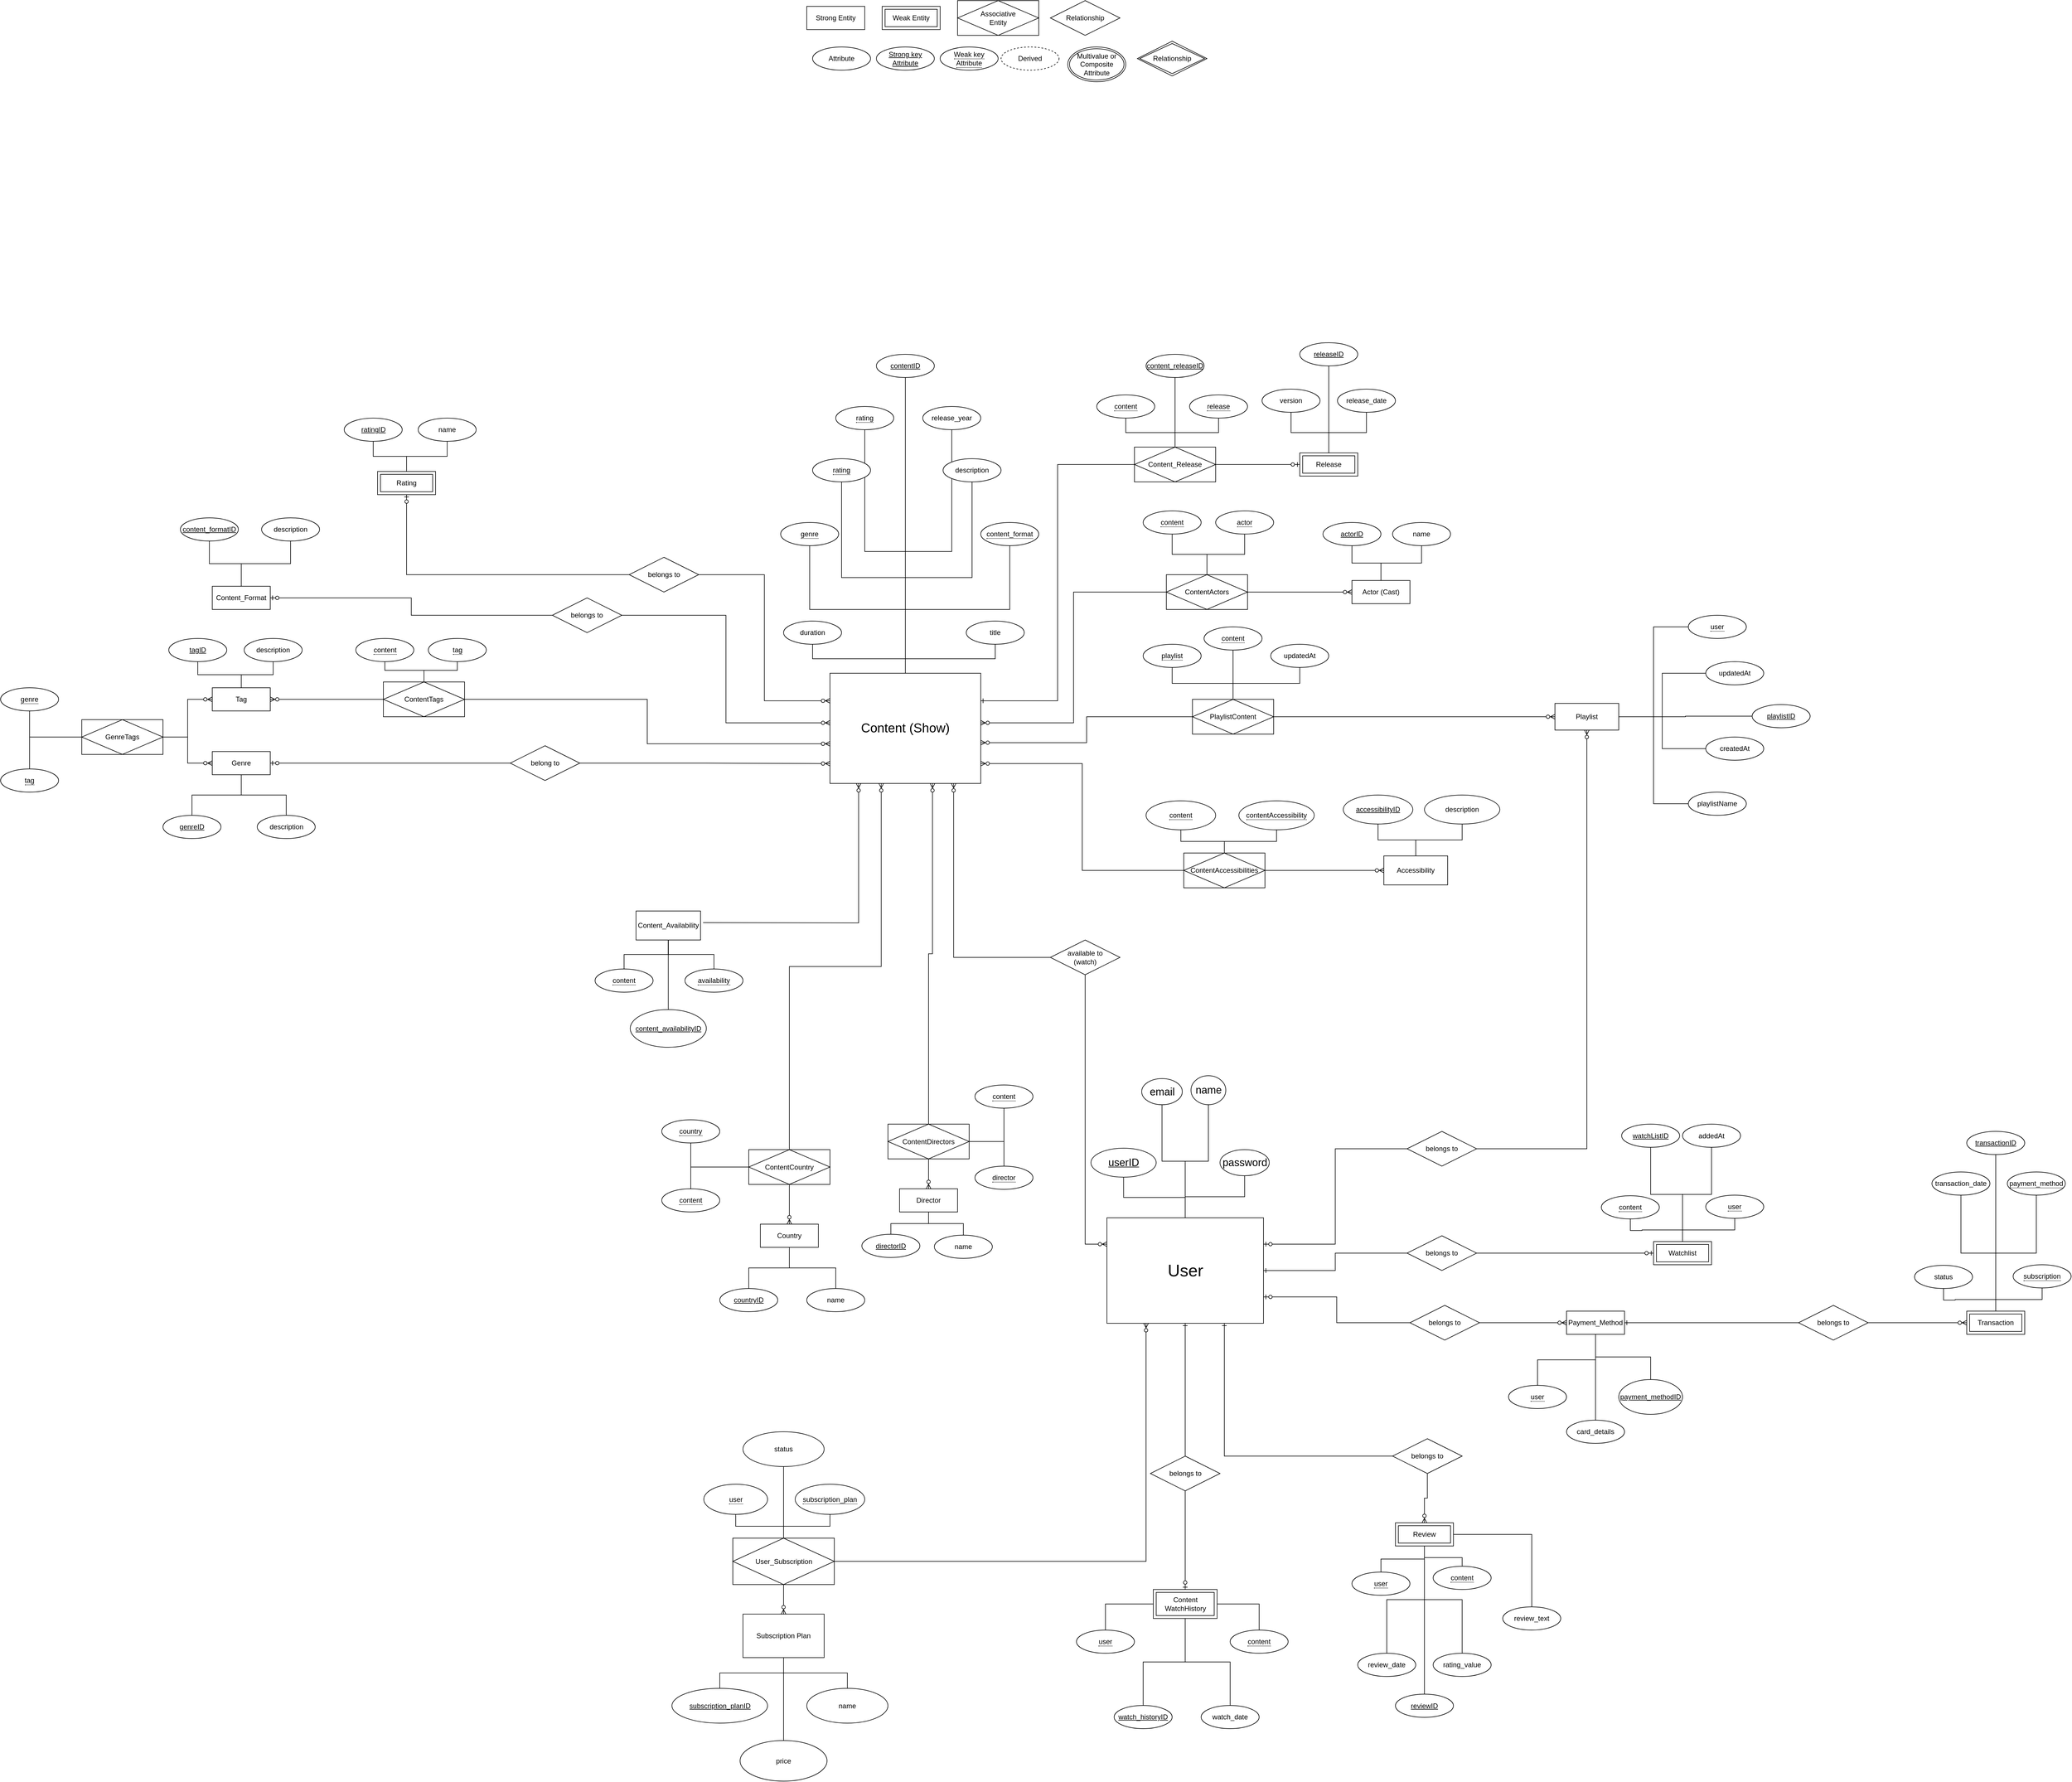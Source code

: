 <mxfile version="26.2.2">
  <diagram name="Page-1" id="sbwtIJG5Lqc62xWzFui9">
    <mxGraphModel dx="4457" dy="2725" grid="1" gridSize="10" guides="1" tooltips="1" connect="1" arrows="1" fold="1" page="1" pageScale="1" pageWidth="850" pageHeight="1100" math="0" shadow="0">
      <root>
        <mxCell id="0" />
        <mxCell id="1" parent="0" />
        <mxCell id="qdfCS7rZfUmENBo_9i0t-54" style="edgeStyle=orthogonalEdgeStyle;rounded=0;orthogonalLoop=1;jettySize=auto;html=1;entryX=0.5;entryY=1;entryDx=0;entryDy=0;endArrow=none;startFill=0;" parent="1" source="w4INzKXedRUWKurKv1tM-1" target="qdfCS7rZfUmENBo_9i0t-52" edge="1">
          <mxGeometry relative="1" as="geometry" />
        </mxCell>
        <mxCell id="qdfCS7rZfUmENBo_9i0t-57" style="edgeStyle=orthogonalEdgeStyle;rounded=0;orthogonalLoop=1;jettySize=auto;html=1;entryX=0.5;entryY=1;entryDx=0;entryDy=0;endArrow=none;startFill=0;" parent="1" source="w4INzKXedRUWKurKv1tM-1" target="qdfCS7rZfUmENBo_9i0t-56" edge="1">
          <mxGeometry relative="1" as="geometry" />
        </mxCell>
        <mxCell id="w4INzKXedRUWKurKv1tM-1" value="Content_Format" style="whiteSpace=wrap;html=1;align=center;" parent="1" vertex="1">
          <mxGeometry x="-1085" y="690" width="100" height="40" as="geometry" />
        </mxCell>
        <mxCell id="w4INzKXedRUWKurKv1tM-2" value="Weak Entity" style="shape=ext;margin=3;double=1;whiteSpace=wrap;html=1;align=center;" parent="1" vertex="1">
          <mxGeometry x="70" y="-310" width="100" height="40" as="geometry" />
        </mxCell>
        <mxCell id="w4INzKXedRUWKurKv1tM-3" value="Associative&#xa;Entity" style="shape=associativeEntity;whiteSpace=wrap;html=1;align=center;" parent="1" vertex="1">
          <mxGeometry x="200" y="-320" width="140" height="60" as="geometry" />
        </mxCell>
        <mxCell id="w4INzKXedRUWKurKv1tM-4" value="Relationship" style="shape=rhombus;perimeter=rhombusPerimeter;whiteSpace=wrap;html=1;align=center;" parent="1" vertex="1">
          <mxGeometry x="360" y="-320" width="120" height="60" as="geometry" />
        </mxCell>
        <mxCell id="w4INzKXedRUWKurKv1tM-5" value="Attribute" style="ellipse;whiteSpace=wrap;html=1;align=center;" parent="1" vertex="1">
          <mxGeometry x="-50" y="-240" width="100" height="40" as="geometry" />
        </mxCell>
        <mxCell id="w4INzKXedRUWKurKv1tM-6" value="Strong key Attribute" style="ellipse;whiteSpace=wrap;html=1;align=center;fontStyle=4;" parent="1" vertex="1">
          <mxGeometry x="60" y="-240" width="100" height="40" as="geometry" />
        </mxCell>
        <mxCell id="w4INzKXedRUWKurKv1tM-7" value="&lt;span style=&quot;border-bottom: 1px dotted&quot;&gt;Weak key Attribute&lt;/span&gt;" style="ellipse;whiteSpace=wrap;html=1;align=center;" parent="1" vertex="1">
          <mxGeometry x="170" y="-240" width="100" height="40" as="geometry" />
        </mxCell>
        <mxCell id="w4INzKXedRUWKurKv1tM-8" value="Derived" style="ellipse;whiteSpace=wrap;html=1;align=center;dashed=1;" parent="1" vertex="1">
          <mxGeometry x="275" y="-240" width="100" height="40" as="geometry" />
        </mxCell>
        <mxCell id="w4INzKXedRUWKurKv1tM-9" value="Multivalue or Composite Attribute" style="ellipse;shape=doubleEllipse;margin=3;whiteSpace=wrap;html=1;align=center;" parent="1" vertex="1">
          <mxGeometry x="390" y="-240" width="100" height="60" as="geometry" />
        </mxCell>
        <mxCell id="w4INzKXedRUWKurKv1tM-10" value="Relationship" style="shape=rhombus;double=1;perimeter=rhombusPerimeter;whiteSpace=wrap;html=1;align=center;" parent="1" vertex="1">
          <mxGeometry x="510" y="-250" width="120" height="60" as="geometry" />
        </mxCell>
        <mxCell id="yMJcQz2AITCi0hib5a6--9" style="edgeStyle=orthogonalEdgeStyle;rounded=0;orthogonalLoop=1;jettySize=auto;html=1;entryX=0.5;entryY=1;entryDx=0;entryDy=0;endArrow=none;startFill=0;" parent="1" source="yMJcQz2AITCi0hib5a6--1" target="yMJcQz2AITCi0hib5a6--8" edge="1">
          <mxGeometry relative="1" as="geometry" />
        </mxCell>
        <mxCell id="yMJcQz2AITCi0hib5a6--10" style="edgeStyle=orthogonalEdgeStyle;rounded=0;orthogonalLoop=1;jettySize=auto;html=1;entryX=0.5;entryY=1;entryDx=0;entryDy=0;endArrow=none;startFill=0;" parent="1" source="yMJcQz2AITCi0hib5a6--1" target="yMJcQz2AITCi0hib5a6--6" edge="1">
          <mxGeometry relative="1" as="geometry" />
        </mxCell>
        <mxCell id="yMJcQz2AITCi0hib5a6--33" style="edgeStyle=orthogonalEdgeStyle;rounded=0;orthogonalLoop=1;jettySize=auto;html=1;entryX=0.5;entryY=1;entryDx=0;entryDy=0;endArrow=none;startFill=0;" parent="1" source="yMJcQz2AITCi0hib5a6--1" target="yMJcQz2AITCi0hib5a6--32" edge="1">
          <mxGeometry relative="1" as="geometry" />
        </mxCell>
        <mxCell id="qdfCS7rZfUmENBo_9i0t-60" style="edgeStyle=orthogonalEdgeStyle;rounded=0;orthogonalLoop=1;jettySize=auto;html=1;endArrow=none;startFill=0;" parent="1" source="yMJcQz2AITCi0hib5a6--1" target="qdfCS7rZfUmENBo_9i0t-58" edge="1">
          <mxGeometry relative="1" as="geometry" />
        </mxCell>
        <mxCell id="DvEDt5dL9hCp_Jummkrn-24" style="edgeStyle=orthogonalEdgeStyle;rounded=0;orthogonalLoop=1;jettySize=auto;html=1;entryX=0.5;entryY=1;entryDx=0;entryDy=0;endArrow=none;startFill=0;" parent="1" source="yMJcQz2AITCi0hib5a6--1" target="DvEDt5dL9hCp_Jummkrn-23" edge="1">
          <mxGeometry relative="1" as="geometry" />
        </mxCell>
        <mxCell id="DvEDt5dL9hCp_Jummkrn-33" style="edgeStyle=orthogonalEdgeStyle;rounded=0;orthogonalLoop=1;jettySize=auto;html=1;entryX=0.5;entryY=1;entryDx=0;entryDy=0;endArrow=none;startFill=0;" parent="1" source="yMJcQz2AITCi0hib5a6--1" target="DvEDt5dL9hCp_Jummkrn-32" edge="1">
          <mxGeometry relative="1" as="geometry" />
        </mxCell>
        <mxCell id="DvEDt5dL9hCp_Jummkrn-35" style="edgeStyle=orthogonalEdgeStyle;rounded=0;orthogonalLoop=1;jettySize=auto;html=1;endArrow=none;startFill=0;" parent="1" source="yMJcQz2AITCi0hib5a6--1" target="DvEDt5dL9hCp_Jummkrn-34" edge="1">
          <mxGeometry relative="1" as="geometry" />
        </mxCell>
        <mxCell id="Ci6vwRIF2w2uZJWK-jLE-5" style="edgeStyle=orthogonalEdgeStyle;rounded=0;orthogonalLoop=1;jettySize=auto;html=1;entryX=0.5;entryY=1;entryDx=0;entryDy=0;endArrow=none;startFill=0;" parent="1" source="yMJcQz2AITCi0hib5a6--1" target="Ci6vwRIF2w2uZJWK-jLE-4" edge="1">
          <mxGeometry relative="1" as="geometry" />
        </mxCell>
        <mxCell id="Ci6vwRIF2w2uZJWK-jLE-7" style="edgeStyle=orthogonalEdgeStyle;rounded=0;orthogonalLoop=1;jettySize=auto;html=1;entryX=0.5;entryY=1;entryDx=0;entryDy=0;endArrow=none;startFill=0;" parent="1" source="yMJcQz2AITCi0hib5a6--1" target="Ci6vwRIF2w2uZJWK-jLE-3" edge="1">
          <mxGeometry relative="1" as="geometry" />
        </mxCell>
        <mxCell id="yMJcQz2AITCi0hib5a6--1" value="&lt;font style=&quot;font-size: 22px;&quot;&gt;Content (Show)&lt;/font&gt;" style="whiteSpace=wrap;html=1;align=center;points=[[0,0,0,0,0],[0,0.25,0,0,0],[0,0.45,0,0,0],[0,0.64,0,0,0],[0,0.82,0,0,0],[0,1,0,0,0],[0.19,1,0,0,0],[0.25,0,0,0,0],[0.34,1,0,0,0],[0.5,0,0,0,0],[0.53,1,0,0,0],[0.68,1,0,0,0],[0.75,0,0,0,0],[0.82,1,0,0,0],[1,0,0,0,0],[1,0.25,0,0,0],[1,0.45,0,0,0],[1,0.63,0,0,0],[1,0.82,0,0,0],[1,1,0,0,0]];" parent="1" vertex="1">
          <mxGeometry x="-20" y="840" width="260" height="190" as="geometry" />
        </mxCell>
        <mxCell id="LjFOChXieChf4-9cmyB0-9" style="edgeStyle=orthogonalEdgeStyle;rounded=0;orthogonalLoop=1;jettySize=auto;html=1;entryX=0.5;entryY=1;entryDx=0;entryDy=0;endArrow=none;startFill=0;" parent="1" source="yMJcQz2AITCi0hib5a6--2" target="LjFOChXieChf4-9cmyB0-7" edge="1">
          <mxGeometry relative="1" as="geometry" />
        </mxCell>
        <mxCell id="LjFOChXieChf4-9cmyB0-11" style="edgeStyle=orthogonalEdgeStyle;rounded=0;orthogonalLoop=1;jettySize=auto;html=1;entryX=0.5;entryY=1;entryDx=0;entryDy=0;endArrow=none;startFill=0;" parent="1" source="yMJcQz2AITCi0hib5a6--2" target="LjFOChXieChf4-9cmyB0-10" edge="1">
          <mxGeometry relative="1" as="geometry" />
        </mxCell>
        <mxCell id="yMJcQz2AITCi0hib5a6--2" value="Actor (Cast)" style="whiteSpace=wrap;html=1;align=center;" parent="1" vertex="1">
          <mxGeometry x="880" y="680" width="100" height="40" as="geometry" />
        </mxCell>
        <mxCell id="yMJcQz2AITCi0hib5a6--5" style="edgeStyle=orthogonalEdgeStyle;rounded=0;orthogonalLoop=1;jettySize=auto;html=1;entryX=0;entryY=0.5;entryDx=0;entryDy=0;endArrow=ERzeroToMany;endFill=0;" parent="1" source="yMJcQz2AITCi0hib5a6--3" target="yMJcQz2AITCi0hib5a6--2" edge="1">
          <mxGeometry relative="1" as="geometry" />
        </mxCell>
        <mxCell id="yMJcQz2AITCi0hib5a6--13" style="edgeStyle=orthogonalEdgeStyle;rounded=0;orthogonalLoop=1;jettySize=auto;html=1;endArrow=none;startFill=0;" parent="1" source="yMJcQz2AITCi0hib5a6--3" target="yMJcQz2AITCi0hib5a6--12" edge="1">
          <mxGeometry relative="1" as="geometry" />
        </mxCell>
        <mxCell id="yMJcQz2AITCi0hib5a6--14" style="edgeStyle=orthogonalEdgeStyle;rounded=0;orthogonalLoop=1;jettySize=auto;html=1;entryX=0.5;entryY=1;entryDx=0;entryDy=0;endArrow=none;startFill=0;" parent="1" source="yMJcQz2AITCi0hib5a6--3" target="yMJcQz2AITCi0hib5a6--11" edge="1">
          <mxGeometry relative="1" as="geometry" />
        </mxCell>
        <mxCell id="ylxQAcT74aEYiyA7Ngud-25" style="edgeStyle=orthogonalEdgeStyle;rounded=0;orthogonalLoop=1;jettySize=auto;html=1;entryX=1;entryY=0.45;entryDx=0;entryDy=0;endArrow=ERzeroToMany;endFill=0;entryPerimeter=0;" parent="1" source="yMJcQz2AITCi0hib5a6--3" target="yMJcQz2AITCi0hib5a6--1" edge="1">
          <mxGeometry relative="1" as="geometry" />
        </mxCell>
        <mxCell id="yMJcQz2AITCi0hib5a6--3" value="ContentActors" style="shape=associativeEntity;whiteSpace=wrap;html=1;align=center;" parent="1" vertex="1">
          <mxGeometry x="560" y="670" width="140" height="60" as="geometry" />
        </mxCell>
        <mxCell id="yMJcQz2AITCi0hib5a6--6" value="contentID" style="ellipse;whiteSpace=wrap;html=1;align=center;fontStyle=4;" parent="1" vertex="1">
          <mxGeometry x="60" y="290" width="100" height="40" as="geometry" />
        </mxCell>
        <mxCell id="yMJcQz2AITCi0hib5a6--8" value="title" style="ellipse;whiteSpace=wrap;html=1;align=center;" parent="1" vertex="1">
          <mxGeometry x="215" y="750" width="100" height="40" as="geometry" />
        </mxCell>
        <mxCell id="yMJcQz2AITCi0hib5a6--11" value="&lt;span style=&quot;border-bottom: 1px dotted&quot;&gt;content&lt;/span&gt;" style="ellipse;whiteSpace=wrap;html=1;align=center;" parent="1" vertex="1">
          <mxGeometry x="520" y="560" width="100" height="40" as="geometry" />
        </mxCell>
        <mxCell id="yMJcQz2AITCi0hib5a6--12" value="&lt;span style=&quot;border-bottom: 1px dotted&quot;&gt;actor&lt;/span&gt;" style="ellipse;whiteSpace=wrap;html=1;align=center;" parent="1" vertex="1">
          <mxGeometry x="645" y="560" width="100" height="40" as="geometry" />
        </mxCell>
        <mxCell id="yMJcQz2AITCi0hib5a6--23" style="edgeStyle=orthogonalEdgeStyle;rounded=0;orthogonalLoop=1;jettySize=auto;html=1;endArrow=none;startFill=0;" parent="1" source="yMJcQz2AITCi0hib5a6--15" target="yMJcQz2AITCi0hib5a6--20" edge="1">
          <mxGeometry relative="1" as="geometry" />
        </mxCell>
        <mxCell id="VuJT0mgca3lZi8kzD4Av-1" style="edgeStyle=orthogonalEdgeStyle;rounded=0;orthogonalLoop=1;jettySize=auto;html=1;entryX=0.5;entryY=0;entryDx=0;entryDy=0;endArrow=none;startFill=0;" parent="1" source="yMJcQz2AITCi0hib5a6--15" target="yMJcQz2AITCi0hib5a6--21" edge="1">
          <mxGeometry relative="1" as="geometry" />
        </mxCell>
        <mxCell id="yMJcQz2AITCi0hib5a6--15" value="Director" style="whiteSpace=wrap;html=1;align=center;" parent="1" vertex="1">
          <mxGeometry x="100" y="1729" width="100" height="40" as="geometry" />
        </mxCell>
        <mxCell id="yMJcQz2AITCi0hib5a6--18" style="edgeStyle=orthogonalEdgeStyle;rounded=0;orthogonalLoop=1;jettySize=auto;html=1;endArrow=ERzeroToMany;endFill=0;entryX=0.68;entryY=1;entryDx=0;entryDy=0;entryPerimeter=0;" parent="1" source="yMJcQz2AITCi0hib5a6--17" target="yMJcQz2AITCi0hib5a6--1" edge="1">
          <mxGeometry relative="1" as="geometry" />
        </mxCell>
        <mxCell id="yMJcQz2AITCi0hib5a6--19" style="edgeStyle=orthogonalEdgeStyle;rounded=0;orthogonalLoop=1;jettySize=auto;html=1;endArrow=ERzeroToMany;endFill=0;" parent="1" source="yMJcQz2AITCi0hib5a6--17" target="yMJcQz2AITCi0hib5a6--15" edge="1">
          <mxGeometry relative="1" as="geometry" />
        </mxCell>
        <mxCell id="yMJcQz2AITCi0hib5a6--26" style="edgeStyle=orthogonalEdgeStyle;rounded=0;orthogonalLoop=1;jettySize=auto;html=1;endArrow=none;startFill=0;" parent="1" source="yMJcQz2AITCi0hib5a6--17" target="yMJcQz2AITCi0hib5a6--25" edge="1">
          <mxGeometry relative="1" as="geometry" />
        </mxCell>
        <mxCell id="yMJcQz2AITCi0hib5a6--27" style="edgeStyle=orthogonalEdgeStyle;rounded=0;orthogonalLoop=1;jettySize=auto;html=1;endArrow=none;startFill=0;" parent="1" source="yMJcQz2AITCi0hib5a6--17" target="yMJcQz2AITCi0hib5a6--24" edge="1">
          <mxGeometry relative="1" as="geometry" />
        </mxCell>
        <mxCell id="yMJcQz2AITCi0hib5a6--17" value="ContentDirectors" style="shape=associativeEntity;whiteSpace=wrap;html=1;align=center;" parent="1" vertex="1">
          <mxGeometry x="80" y="1617.5" width="140" height="60" as="geometry" />
        </mxCell>
        <mxCell id="yMJcQz2AITCi0hib5a6--20" value="directorID" style="ellipse;whiteSpace=wrap;html=1;align=center;fontStyle=4;" parent="1" vertex="1">
          <mxGeometry x="35" y="1807.5" width="100" height="40" as="geometry" />
        </mxCell>
        <mxCell id="yMJcQz2AITCi0hib5a6--21" value="name" style="ellipse;whiteSpace=wrap;html=1;align=center;" parent="1" vertex="1">
          <mxGeometry x="160" y="1809" width="100" height="40" as="geometry" />
        </mxCell>
        <mxCell id="yMJcQz2AITCi0hib5a6--24" value="&lt;span style=&quot;border-bottom: 1px dotted&quot;&gt;director&lt;/span&gt;" style="ellipse;whiteSpace=wrap;html=1;align=center;" parent="1" vertex="1">
          <mxGeometry x="230" y="1690" width="100" height="40" as="geometry" />
        </mxCell>
        <mxCell id="yMJcQz2AITCi0hib5a6--25" value="&lt;span style=&quot;border-bottom: 1px dotted&quot;&gt;content&lt;/span&gt;" style="ellipse;whiteSpace=wrap;html=1;align=center;" parent="1" vertex="1">
          <mxGeometry x="230" y="1550" width="100" height="40" as="geometry" />
        </mxCell>
        <mxCell id="Ci6vwRIF2w2uZJWK-jLE-1" style="edgeStyle=orthogonalEdgeStyle;rounded=0;orthogonalLoop=1;jettySize=auto;html=1;entryX=0.5;entryY=0;entryDx=0;entryDy=0;endArrow=none;startFill=0;" parent="1" source="yMJcQz2AITCi0hib5a6--28" target="qdfCS7rZfUmENBo_9i0t-62" edge="1">
          <mxGeometry relative="1" as="geometry" />
        </mxCell>
        <mxCell id="Ci6vwRIF2w2uZJWK-jLE-2" style="edgeStyle=orthogonalEdgeStyle;rounded=0;orthogonalLoop=1;jettySize=auto;html=1;endArrow=none;startFill=0;" parent="1" source="yMJcQz2AITCi0hib5a6--28" target="qdfCS7rZfUmENBo_9i0t-64" edge="1">
          <mxGeometry relative="1" as="geometry" />
        </mxCell>
        <mxCell id="yMJcQz2AITCi0hib5a6--28" value="Genre" style="whiteSpace=wrap;html=1;align=center;" parent="1" vertex="1">
          <mxGeometry x="-1085" y="975" width="100" height="40" as="geometry" />
        </mxCell>
        <mxCell id="yMJcQz2AITCi0hib5a6--31" style="edgeStyle=orthogonalEdgeStyle;rounded=0;orthogonalLoop=1;jettySize=auto;html=1;entryX=1;entryY=0.5;entryDx=0;entryDy=0;endArrow=ERzeroToOne;endFill=0;" parent="1" source="yMJcQz2AITCi0hib5a6--29" target="yMJcQz2AITCi0hib5a6--28" edge="1">
          <mxGeometry relative="1" as="geometry" />
        </mxCell>
        <mxCell id="DvEDt5dL9hCp_Jummkrn-14" style="edgeStyle=orthogonalEdgeStyle;rounded=0;orthogonalLoop=1;jettySize=auto;html=1;endArrow=ERzeroToMany;endFill=0;entryX=0;entryY=0.82;entryDx=0;entryDy=0;entryPerimeter=0;" parent="1" source="yMJcQz2AITCi0hib5a6--29" target="yMJcQz2AITCi0hib5a6--1" edge="1">
          <mxGeometry relative="1" as="geometry">
            <mxPoint x="-250" y="990" as="targetPoint" />
          </mxGeometry>
        </mxCell>
        <mxCell id="yMJcQz2AITCi0hib5a6--29" value="belong to" style="shape=rhombus;perimeter=rhombusPerimeter;whiteSpace=wrap;html=1;align=center;" parent="1" vertex="1">
          <mxGeometry x="-571.25" y="965" width="120" height="60" as="geometry" />
        </mxCell>
        <mxCell id="yMJcQz2AITCi0hib5a6--32" value="&lt;span style=&quot;border-bottom: 1px dotted&quot;&gt;genre&lt;/span&gt;" style="ellipse;whiteSpace=wrap;html=1;align=center;" parent="1" vertex="1">
          <mxGeometry x="-105" y="580" width="100" height="40" as="geometry" />
        </mxCell>
        <mxCell id="sWINgJ6e_lElKCKlzv-j-23" style="edgeStyle=orthogonalEdgeStyle;rounded=0;orthogonalLoop=1;jettySize=auto;html=1;entryX=0.5;entryY=0;entryDx=0;entryDy=0;endArrow=none;startFill=0;" parent="1" source="yMJcQz2AITCi0hib5a6--34" target="sWINgJ6e_lElKCKlzv-j-22" edge="1">
          <mxGeometry relative="1" as="geometry" />
        </mxCell>
        <mxCell id="sWINgJ6e_lElKCKlzv-j-25" style="edgeStyle=orthogonalEdgeStyle;rounded=0;orthogonalLoop=1;jettySize=auto;html=1;entryX=0.5;entryY=0;entryDx=0;entryDy=0;endArrow=none;startFill=0;" parent="1" source="yMJcQz2AITCi0hib5a6--34" target="sWINgJ6e_lElKCKlzv-j-24" edge="1">
          <mxGeometry relative="1" as="geometry" />
        </mxCell>
        <mxCell id="yMJcQz2AITCi0hib5a6--34" value="Country" style="whiteSpace=wrap;html=1;align=center;" parent="1" vertex="1">
          <mxGeometry x="-140" y="1790" width="100" height="40" as="geometry" />
        </mxCell>
        <mxCell id="yMJcQz2AITCi0hib5a6--37" style="edgeStyle=orthogonalEdgeStyle;rounded=0;orthogonalLoop=1;jettySize=auto;html=1;endArrow=ERzeroToMany;endFill=0;exitX=0.5;exitY=1;exitDx=0;exitDy=0;" parent="1" source="sWINgJ6e_lElKCKlzv-j-14" target="yMJcQz2AITCi0hib5a6--34" edge="1">
          <mxGeometry relative="1" as="geometry">
            <mxPoint x="-145" y="1560" as="sourcePoint" />
          </mxGeometry>
        </mxCell>
        <mxCell id="DvEDt5dL9hCp_Jummkrn-4" style="edgeStyle=orthogonalEdgeStyle;rounded=0;orthogonalLoop=1;jettySize=auto;html=1;endArrow=none;startFill=0;" parent="1" source="yMJcQz2AITCi0hib5a6--38" target="DvEDt5dL9hCp_Jummkrn-3" edge="1">
          <mxGeometry relative="1" as="geometry" />
        </mxCell>
        <mxCell id="DvEDt5dL9hCp_Jummkrn-7" style="edgeStyle=orthogonalEdgeStyle;rounded=0;orthogonalLoop=1;jettySize=auto;html=1;endArrow=none;startFill=0;" parent="1" source="yMJcQz2AITCi0hib5a6--38" target="DvEDt5dL9hCp_Jummkrn-6" edge="1">
          <mxGeometry relative="1" as="geometry" />
        </mxCell>
        <mxCell id="DvEDt5dL9hCp_Jummkrn-8" style="edgeStyle=orthogonalEdgeStyle;rounded=0;orthogonalLoop=1;jettySize=auto;html=1;endArrow=none;startFill=0;" parent="1" source="yMJcQz2AITCi0hib5a6--38" target="DvEDt5dL9hCp_Jummkrn-5" edge="1">
          <mxGeometry relative="1" as="geometry" />
        </mxCell>
        <mxCell id="DvEDt5dL9hCp_Jummkrn-30" style="edgeStyle=orthogonalEdgeStyle;rounded=0;orthogonalLoop=1;jettySize=auto;html=1;entryX=0.5;entryY=1;entryDx=0;entryDy=0;endArrow=none;startFill=0;" parent="1" source="yMJcQz2AITCi0hib5a6--38" target="DvEDt5dL9hCp_Jummkrn-1" edge="1">
          <mxGeometry relative="1" as="geometry" />
        </mxCell>
        <mxCell id="yMJcQz2AITCi0hib5a6--38" value="&lt;font style=&quot;font-size: 29px;&quot;&gt;User&lt;/font&gt;" style="whiteSpace=wrap;html=1;align=center;" parent="1" vertex="1">
          <mxGeometry x="457.5" y="1779" width="270" height="182" as="geometry" />
        </mxCell>
        <mxCell id="yMJcQz2AITCi0hib5a6--43" style="edgeStyle=orthogonalEdgeStyle;rounded=0;orthogonalLoop=1;jettySize=auto;html=1;endArrow=ERzeroToOne;endFill=0;" parent="1" source="yMJcQz2AITCi0hib5a6--40" target="yMJcQz2AITCi0hib5a6--41" edge="1">
          <mxGeometry relative="1" as="geometry" />
        </mxCell>
        <mxCell id="DvEDt5dL9hCp_Jummkrn-28" style="edgeStyle=orthogonalEdgeStyle;rounded=0;orthogonalLoop=1;jettySize=auto;html=1;entryX=0;entryY=0.25;entryDx=0;entryDy=0;endArrow=ERzeroToMany;endFill=0;entryPerimeter=0;" parent="1" source="yMJcQz2AITCi0hib5a6--40" target="yMJcQz2AITCi0hib5a6--1" edge="1">
          <mxGeometry relative="1" as="geometry" />
        </mxCell>
        <mxCell id="yMJcQz2AITCi0hib5a6--40" value="belongs to" style="shape=rhombus;perimeter=rhombusPerimeter;whiteSpace=wrap;html=1;align=center;" parent="1" vertex="1">
          <mxGeometry x="-366.25" y="640" width="120" height="60" as="geometry" />
        </mxCell>
        <mxCell id="DvEDt5dL9hCp_Jummkrn-25" style="edgeStyle=orthogonalEdgeStyle;rounded=0;orthogonalLoop=1;jettySize=auto;html=1;entryX=0.5;entryY=1;entryDx=0;entryDy=0;endArrow=none;startFill=0;" parent="1" source="yMJcQz2AITCi0hib5a6--41" target="LjFOChXieChf4-9cmyB0-14" edge="1">
          <mxGeometry relative="1" as="geometry" />
        </mxCell>
        <mxCell id="DvEDt5dL9hCp_Jummkrn-27" style="edgeStyle=orthogonalEdgeStyle;rounded=0;orthogonalLoop=1;jettySize=auto;html=1;entryX=0.5;entryY=1;entryDx=0;entryDy=0;endArrow=none;startFill=0;" parent="1" source="yMJcQz2AITCi0hib5a6--41" target="sWINgJ6e_lElKCKlzv-j-8" edge="1">
          <mxGeometry relative="1" as="geometry" />
        </mxCell>
        <mxCell id="yMJcQz2AITCi0hib5a6--41" value="Rating" style="shape=ext;margin=3;double=1;whiteSpace=wrap;html=1;align=center;" parent="1" vertex="1">
          <mxGeometry x="-800" y="492" width="100" height="40" as="geometry" />
        </mxCell>
        <mxCell id="yMJcQz2AITCi0hib5a6--53" style="edgeStyle=orthogonalEdgeStyle;rounded=0;orthogonalLoop=1;jettySize=auto;html=1;entryX=0.5;entryY=0;entryDx=0;entryDy=0;endArrow=none;startFill=0;" parent="1" source="yMJcQz2AITCi0hib5a6--46" target="yMJcQz2AITCi0hib5a6--52" edge="1">
          <mxGeometry relative="1" as="geometry" />
        </mxCell>
        <mxCell id="LjFOChXieChf4-9cmyB0-17" style="edgeStyle=orthogonalEdgeStyle;rounded=0;orthogonalLoop=1;jettySize=auto;html=1;endArrow=none;startFill=0;" parent="1" source="yMJcQz2AITCi0hib5a6--46" target="LjFOChXieChf4-9cmyB0-16" edge="1">
          <mxGeometry relative="1" as="geometry" />
        </mxCell>
        <mxCell id="LjFOChXieChf4-9cmyB0-19" style="edgeStyle=orthogonalEdgeStyle;rounded=0;orthogonalLoop=1;jettySize=auto;html=1;endArrow=none;startFill=0;" parent="1" source="yMJcQz2AITCi0hib5a6--46" target="LjFOChXieChf4-9cmyB0-18" edge="1">
          <mxGeometry relative="1" as="geometry" />
        </mxCell>
        <mxCell id="sWINgJ6e_lElKCKlzv-j-13" style="edgeStyle=orthogonalEdgeStyle;rounded=0;orthogonalLoop=1;jettySize=auto;html=1;endArrow=none;startFill=0;" parent="1" source="yMJcQz2AITCi0hib5a6--46" target="sWINgJ6e_lElKCKlzv-j-12" edge="1">
          <mxGeometry relative="1" as="geometry" />
        </mxCell>
        <mxCell id="DvEDt5dL9hCp_Jummkrn-10" style="edgeStyle=orthogonalEdgeStyle;rounded=0;orthogonalLoop=1;jettySize=auto;html=1;entryX=0.5;entryY=0;entryDx=0;entryDy=0;endArrow=none;startFill=0;" parent="1" source="yMJcQz2AITCi0hib5a6--46" target="DvEDt5dL9hCp_Jummkrn-9" edge="1">
          <mxGeometry relative="1" as="geometry" />
        </mxCell>
        <mxCell id="Ci6vwRIF2w2uZJWK-jLE-40" style="edgeStyle=orthogonalEdgeStyle;rounded=0;orthogonalLoop=1;jettySize=auto;html=1;endArrow=none;startFill=0;" parent="1" source="yMJcQz2AITCi0hib5a6--46" target="Ci6vwRIF2w2uZJWK-jLE-39" edge="1">
          <mxGeometry relative="1" as="geometry" />
        </mxCell>
        <mxCell id="yMJcQz2AITCi0hib5a6--46" value="Review" style="shape=ext;margin=3;double=1;whiteSpace=wrap;html=1;align=center;" parent="1" vertex="1">
          <mxGeometry x="955" y="2305" width="100" height="40" as="geometry" />
        </mxCell>
        <mxCell id="yMJcQz2AITCi0hib5a6--50" style="edgeStyle=orthogonalEdgeStyle;rounded=0;orthogonalLoop=1;jettySize=auto;html=1;entryX=0.75;entryY=1;entryDx=0;entryDy=0;endArrow=ERone;endFill=0;" parent="1" source="yMJcQz2AITCi0hib5a6--49" target="yMJcQz2AITCi0hib5a6--38" edge="1">
          <mxGeometry relative="1" as="geometry">
            <mxPoint x="330" y="1670" as="targetPoint" />
          </mxGeometry>
        </mxCell>
        <mxCell id="yMJcQz2AITCi0hib5a6--51" style="edgeStyle=orthogonalEdgeStyle;rounded=0;orthogonalLoop=1;jettySize=auto;html=1;endArrow=ERzeroToMany;endFill=0;" parent="1" source="yMJcQz2AITCi0hib5a6--49" target="yMJcQz2AITCi0hib5a6--46" edge="1">
          <mxGeometry relative="1" as="geometry" />
        </mxCell>
        <mxCell id="yMJcQz2AITCi0hib5a6--49" value="belongs to" style="shape=rhombus;perimeter=rhombusPerimeter;whiteSpace=wrap;html=1;align=center;" parent="1" vertex="1">
          <mxGeometry x="950" y="2160" width="120" height="60" as="geometry" />
        </mxCell>
        <mxCell id="yMJcQz2AITCi0hib5a6--52" value="&lt;span style=&quot;border-bottom: 1px dotted&quot;&gt;content&lt;/span&gt;" style="ellipse;whiteSpace=wrap;html=1;align=center;" parent="1" vertex="1">
          <mxGeometry x="1020" y="2380" width="100" height="40" as="geometry" />
        </mxCell>
        <mxCell id="ylxQAcT74aEYiyA7Ngud-46" style="edgeStyle=orthogonalEdgeStyle;rounded=0;orthogonalLoop=1;jettySize=auto;html=1;entryX=0.5;entryY=0;entryDx=0;entryDy=0;endArrow=none;startFill=0;" parent="1" source="yMJcQz2AITCi0hib5a6--59" target="ylxQAcT74aEYiyA7Ngud-44" edge="1">
          <mxGeometry relative="1" as="geometry" />
        </mxCell>
        <mxCell id="ylxQAcT74aEYiyA7Ngud-47" style="edgeStyle=orthogonalEdgeStyle;rounded=0;orthogonalLoop=1;jettySize=auto;html=1;endArrow=none;startFill=0;" parent="1" source="yMJcQz2AITCi0hib5a6--59" target="ylxQAcT74aEYiyA7Ngud-45" edge="1">
          <mxGeometry relative="1" as="geometry" />
        </mxCell>
        <mxCell id="ylxQAcT74aEYiyA7Ngud-49" style="edgeStyle=orthogonalEdgeStyle;rounded=0;orthogonalLoop=1;jettySize=auto;html=1;entryX=0.5;entryY=0;entryDx=0;entryDy=0;endArrow=none;startFill=0;" parent="1" source="yMJcQz2AITCi0hib5a6--59" target="ylxQAcT74aEYiyA7Ngud-48" edge="1">
          <mxGeometry relative="1" as="geometry" />
        </mxCell>
        <mxCell id="yMJcQz2AITCi0hib5a6--59" value="Subscription Plan" style="whiteSpace=wrap;html=1;align=center;" parent="1" vertex="1">
          <mxGeometry x="-170" y="2462.5" width="140" height="75" as="geometry" />
        </mxCell>
        <mxCell id="DvEDt5dL9hCp_Jummkrn-16" style="edgeStyle=orthogonalEdgeStyle;rounded=0;orthogonalLoop=1;jettySize=auto;html=1;entryX=0.82;entryY=1;entryDx=0;entryDy=0;endArrow=ERzeroToMany;endFill=0;entryPerimeter=0;" parent="1" source="yMJcQz2AITCi0hib5a6--64" target="yMJcQz2AITCi0hib5a6--1" edge="1">
          <mxGeometry relative="1" as="geometry" />
        </mxCell>
        <mxCell id="DvEDt5dL9hCp_Jummkrn-29" style="edgeStyle=orthogonalEdgeStyle;rounded=0;orthogonalLoop=1;jettySize=auto;html=1;entryX=0;entryY=0.25;entryDx=0;entryDy=0;endArrow=ERzeroToMany;endFill=0;" parent="1" source="yMJcQz2AITCi0hib5a6--64" target="yMJcQz2AITCi0hib5a6--38" edge="1">
          <mxGeometry relative="1" as="geometry" />
        </mxCell>
        <mxCell id="yMJcQz2AITCi0hib5a6--64" value="available to&lt;div&gt;(watch)&lt;/div&gt;" style="shape=rhombus;perimeter=rhombusPerimeter;whiteSpace=wrap;html=1;align=center;" parent="1" vertex="1">
          <mxGeometry x="360" y="1300" width="120" height="60" as="geometry" />
        </mxCell>
        <mxCell id="yMJcQz2AITCi0hib5a6--70" value="&lt;span style=&quot;border-bottom: 1px dotted&quot;&gt;user&lt;/span&gt;" style="ellipse;whiteSpace=wrap;html=1;align=center;" parent="1" vertex="1">
          <mxGeometry x="1460" y="740" width="100" height="40" as="geometry" />
        </mxCell>
        <mxCell id="LjFOChXieChf4-9cmyB0-3" style="edgeStyle=orthogonalEdgeStyle;rounded=0;orthogonalLoop=1;jettySize=auto;html=1;entryX=0.5;entryY=0;entryDx=0;entryDy=0;endArrow=ERzeroToMany;endFill=0;" parent="1" source="LjFOChXieChf4-9cmyB0-1" target="yMJcQz2AITCi0hib5a6--59" edge="1">
          <mxGeometry relative="1" as="geometry" />
        </mxCell>
        <mxCell id="ylxQAcT74aEYiyA7Ngud-38" style="edgeStyle=orthogonalEdgeStyle;rounded=0;orthogonalLoop=1;jettySize=auto;html=1;entryX=0.5;entryY=1;entryDx=0;entryDy=0;endArrow=none;startFill=0;" parent="1" source="LjFOChXieChf4-9cmyB0-1" target="ylxQAcT74aEYiyA7Ngud-37" edge="1">
          <mxGeometry relative="1" as="geometry" />
        </mxCell>
        <mxCell id="ylxQAcT74aEYiyA7Ngud-40" style="edgeStyle=orthogonalEdgeStyle;rounded=0;orthogonalLoop=1;jettySize=auto;html=1;entryX=0.5;entryY=1;entryDx=0;entryDy=0;endArrow=none;startFill=0;" parent="1" source="LjFOChXieChf4-9cmyB0-1" target="ylxQAcT74aEYiyA7Ngud-39" edge="1">
          <mxGeometry relative="1" as="geometry" />
        </mxCell>
        <mxCell id="ylxQAcT74aEYiyA7Ngud-83" style="edgeStyle=orthogonalEdgeStyle;rounded=0;orthogonalLoop=1;jettySize=auto;html=1;entryX=0.25;entryY=1;entryDx=0;entryDy=0;endArrow=ERzeroToMany;endFill=0;" parent="1" source="LjFOChXieChf4-9cmyB0-1" target="yMJcQz2AITCi0hib5a6--38" edge="1">
          <mxGeometry relative="1" as="geometry" />
        </mxCell>
        <mxCell id="Ci6vwRIF2w2uZJWK-jLE-26" style="edgeStyle=orthogonalEdgeStyle;rounded=0;orthogonalLoop=1;jettySize=auto;html=1;entryX=0.5;entryY=1;entryDx=0;entryDy=0;endArrow=none;startFill=0;" parent="1" source="LjFOChXieChf4-9cmyB0-1" target="Ci6vwRIF2w2uZJWK-jLE-25" edge="1">
          <mxGeometry relative="1" as="geometry" />
        </mxCell>
        <mxCell id="LjFOChXieChf4-9cmyB0-1" value="User_Subscription" style="shape=associativeEntity;whiteSpace=wrap;html=1;align=center;" parent="1" vertex="1">
          <mxGeometry x="-187.5" y="2331.5" width="175" height="80" as="geometry" />
        </mxCell>
        <mxCell id="LjFOChXieChf4-9cmyB0-7" value="actorID" style="ellipse;whiteSpace=wrap;html=1;align=center;fontStyle=4;" parent="1" vertex="1">
          <mxGeometry x="830" y="580" width="100" height="40" as="geometry" />
        </mxCell>
        <mxCell id="LjFOChXieChf4-9cmyB0-10" value="name" style="ellipse;whiteSpace=wrap;html=1;align=center;" parent="1" vertex="1">
          <mxGeometry x="950" y="580" width="100" height="40" as="geometry" />
        </mxCell>
        <mxCell id="LjFOChXieChf4-9cmyB0-14" value="name" style="ellipse;whiteSpace=wrap;html=1;align=center;" parent="1" vertex="1">
          <mxGeometry x="-730" y="400" width="100" height="40" as="geometry" />
        </mxCell>
        <mxCell id="LjFOChXieChf4-9cmyB0-16" value="&lt;span style=&quot;border-bottom: 1px dotted&quot;&gt;user&lt;/span&gt;" style="ellipse;whiteSpace=wrap;html=1;align=center;" parent="1" vertex="1">
          <mxGeometry x="880" y="2390" width="100" height="40" as="geometry" />
        </mxCell>
        <mxCell id="LjFOChXieChf4-9cmyB0-18" value="review_text" style="ellipse;whiteSpace=wrap;html=1;align=center;" parent="1" vertex="1">
          <mxGeometry x="1140" y="2450" width="100" height="40" as="geometry" />
        </mxCell>
        <mxCell id="ymjgTMU6sitvcnR_cFkY-16" style="edgeStyle=orthogonalEdgeStyle;rounded=0;orthogonalLoop=1;jettySize=auto;html=1;entryX=0;entryY=0.5;entryDx=0;entryDy=0;endArrow=none;startFill=0;" parent="1" source="ymjgTMU6sitvcnR_cFkY-1" target="ymjgTMU6sitvcnR_cFkY-9" edge="1">
          <mxGeometry relative="1" as="geometry" />
        </mxCell>
        <mxCell id="ymjgTMU6sitvcnR_cFkY-17" style="edgeStyle=orthogonalEdgeStyle;rounded=0;orthogonalLoop=1;jettySize=auto;html=1;entryX=0;entryY=0.5;entryDx=0;entryDy=0;endArrow=none;startFill=0;" parent="1" source="ymjgTMU6sitvcnR_cFkY-1" target="ymjgTMU6sitvcnR_cFkY-8" edge="1">
          <mxGeometry relative="1" as="geometry" />
        </mxCell>
        <mxCell id="ymjgTMU6sitvcnR_cFkY-18" style="edgeStyle=orthogonalEdgeStyle;rounded=0;orthogonalLoop=1;jettySize=auto;html=1;entryX=0;entryY=0.5;entryDx=0;entryDy=0;endArrow=none;startFill=0;" parent="1" source="ymjgTMU6sitvcnR_cFkY-1" target="ymjgTMU6sitvcnR_cFkY-4" edge="1">
          <mxGeometry relative="1" as="geometry" />
        </mxCell>
        <mxCell id="ymjgTMU6sitvcnR_cFkY-19" style="edgeStyle=orthogonalEdgeStyle;rounded=0;orthogonalLoop=1;jettySize=auto;html=1;entryX=0;entryY=0.5;entryDx=0;entryDy=0;endArrow=none;startFill=0;" parent="1" source="ymjgTMU6sitvcnR_cFkY-1" target="yMJcQz2AITCi0hib5a6--70" edge="1">
          <mxGeometry relative="1" as="geometry" />
        </mxCell>
        <mxCell id="ymjgTMU6sitvcnR_cFkY-20" style="edgeStyle=orthogonalEdgeStyle;rounded=0;orthogonalLoop=1;jettySize=auto;html=1;entryX=0;entryY=0.5;entryDx=0;entryDy=0;endArrow=none;startFill=0;" parent="1" source="ymjgTMU6sitvcnR_cFkY-1" target="ymjgTMU6sitvcnR_cFkY-6" edge="1">
          <mxGeometry relative="1" as="geometry" />
        </mxCell>
        <mxCell id="ymjgTMU6sitvcnR_cFkY-1" value="Playlist" style="whiteSpace=wrap;html=1;align=center;" parent="1" vertex="1">
          <mxGeometry x="1230" y="892" width="110" height="46" as="geometry" />
        </mxCell>
        <mxCell id="ymjgTMU6sitvcnR_cFkY-4" value="playlistID" style="ellipse;whiteSpace=wrap;html=1;align=center;fontStyle=4;" parent="1" vertex="1">
          <mxGeometry x="1570" y="894" width="100" height="40" as="geometry" />
        </mxCell>
        <mxCell id="ymjgTMU6sitvcnR_cFkY-6" value="playlistName" style="ellipse;whiteSpace=wrap;html=1;align=center;" parent="1" vertex="1">
          <mxGeometry x="1460" y="1045" width="100" height="40" as="geometry" />
        </mxCell>
        <mxCell id="ymjgTMU6sitvcnR_cFkY-8" value="updatedAt" style="ellipse;whiteSpace=wrap;html=1;align=center;" parent="1" vertex="1">
          <mxGeometry x="1490" y="820" width="100" height="40" as="geometry" />
        </mxCell>
        <mxCell id="ymjgTMU6sitvcnR_cFkY-9" value="createdAt" style="ellipse;whiteSpace=wrap;html=1;align=center;" parent="1" vertex="1">
          <mxGeometry x="1490" y="950" width="100" height="40" as="geometry" />
        </mxCell>
        <mxCell id="ymjgTMU6sitvcnR_cFkY-15" style="edgeStyle=orthogonalEdgeStyle;rounded=0;orthogonalLoop=1;jettySize=auto;html=1;endArrow=ERzeroToMany;endFill=0;" parent="1" source="ymjgTMU6sitvcnR_cFkY-12" target="ymjgTMU6sitvcnR_cFkY-1" edge="1">
          <mxGeometry relative="1" as="geometry" />
        </mxCell>
        <mxCell id="ylxQAcT74aEYiyA7Ngud-24" style="edgeStyle=orthogonalEdgeStyle;rounded=0;orthogonalLoop=1;jettySize=auto;html=1;entryX=1;entryY=0.63;entryDx=0;entryDy=0;endArrow=ERzeroToMany;endFill=0;entryPerimeter=0;" parent="1" source="ymjgTMU6sitvcnR_cFkY-12" target="yMJcQz2AITCi0hib5a6--1" edge="1">
          <mxGeometry relative="1" as="geometry" />
        </mxCell>
        <mxCell id="DvEDt5dL9hCp_Jummkrn-17" style="edgeStyle=orthogonalEdgeStyle;rounded=0;orthogonalLoop=1;jettySize=auto;html=1;entryX=0.5;entryY=1;entryDx=0;entryDy=0;endArrow=none;startFill=0;" parent="1" source="ymjgTMU6sitvcnR_cFkY-12" target="sWINgJ6e_lElKCKlzv-j-1" edge="1">
          <mxGeometry relative="1" as="geometry" />
        </mxCell>
        <mxCell id="DvEDt5dL9hCp_Jummkrn-18" style="edgeStyle=orthogonalEdgeStyle;rounded=0;orthogonalLoop=1;jettySize=auto;html=1;endArrow=none;startFill=0;" parent="1" source="ymjgTMU6sitvcnR_cFkY-12" target="sWINgJ6e_lElKCKlzv-j-6" edge="1">
          <mxGeometry relative="1" as="geometry" />
        </mxCell>
        <mxCell id="DvEDt5dL9hCp_Jummkrn-19" style="edgeStyle=orthogonalEdgeStyle;rounded=0;orthogonalLoop=1;jettySize=auto;html=1;entryX=0.5;entryY=1;entryDx=0;entryDy=0;endArrow=none;startFill=0;" parent="1" source="ymjgTMU6sitvcnR_cFkY-12" target="sWINgJ6e_lElKCKlzv-j-2" edge="1">
          <mxGeometry relative="1" as="geometry" />
        </mxCell>
        <mxCell id="ymjgTMU6sitvcnR_cFkY-12" value="PlaylistContent" style="shape=associativeEntity;whiteSpace=wrap;html=1;align=center;" parent="1" vertex="1">
          <mxGeometry x="605" y="885" width="140" height="60" as="geometry" />
        </mxCell>
        <mxCell id="sWINgJ6e_lElKCKlzv-j-10" style="edgeStyle=orthogonalEdgeStyle;rounded=0;orthogonalLoop=1;jettySize=auto;html=1;entryX=0.5;entryY=1;entryDx=0;entryDy=0;endArrow=ERzeroToMany;endFill=0;" parent="1" source="ymjgTMU6sitvcnR_cFkY-21" target="ymjgTMU6sitvcnR_cFkY-1" edge="1">
          <mxGeometry relative="1" as="geometry" />
        </mxCell>
        <mxCell id="sWINgJ6e_lElKCKlzv-j-11" style="edgeStyle=orthogonalEdgeStyle;rounded=0;orthogonalLoop=1;jettySize=auto;html=1;entryX=1;entryY=0.25;entryDx=0;entryDy=0;endArrow=ERzeroToOne;endFill=0;" parent="1" source="ymjgTMU6sitvcnR_cFkY-21" target="yMJcQz2AITCi0hib5a6--38" edge="1">
          <mxGeometry relative="1" as="geometry" />
        </mxCell>
        <mxCell id="ymjgTMU6sitvcnR_cFkY-21" value="belongs to" style="shape=rhombus;perimeter=rhombusPerimeter;whiteSpace=wrap;html=1;align=center;" parent="1" vertex="1">
          <mxGeometry x="975" y="1630" width="120" height="60" as="geometry" />
        </mxCell>
        <mxCell id="sWINgJ6e_lElKCKlzv-j-1" value="&lt;span style=&quot;border-bottom: 1px dotted&quot;&gt;content&lt;/span&gt;" style="ellipse;whiteSpace=wrap;html=1;align=center;" parent="1" vertex="1">
          <mxGeometry x="625" y="760" width="100" height="40" as="geometry" />
        </mxCell>
        <mxCell id="sWINgJ6e_lElKCKlzv-j-2" value="&lt;span style=&quot;border-bottom: 1px dotted&quot;&gt;playlist&lt;/span&gt;" style="ellipse;whiteSpace=wrap;html=1;align=center;" parent="1" vertex="1">
          <mxGeometry x="520" y="790" width="100" height="40" as="geometry" />
        </mxCell>
        <mxCell id="sWINgJ6e_lElKCKlzv-j-6" value="updatedAt" style="ellipse;whiteSpace=wrap;html=1;align=center;" parent="1" vertex="1">
          <mxGeometry x="740" y="790" width="100" height="40" as="geometry" />
        </mxCell>
        <mxCell id="sWINgJ6e_lElKCKlzv-j-8" value="ratingID" style="ellipse;whiteSpace=wrap;html=1;align=center;fontStyle=4;" parent="1" vertex="1">
          <mxGeometry x="-857.5" y="400" width="100" height="40" as="geometry" />
        </mxCell>
        <mxCell id="sWINgJ6e_lElKCKlzv-j-12" value="reviewID" style="ellipse;whiteSpace=wrap;html=1;align=center;fontStyle=4;" parent="1" vertex="1">
          <mxGeometry x="955" y="2600.5" width="100" height="40" as="geometry" />
        </mxCell>
        <mxCell id="sWINgJ6e_lElKCKlzv-j-19" style="edgeStyle=orthogonalEdgeStyle;rounded=0;orthogonalLoop=1;jettySize=auto;html=1;endArrow=none;startFill=0;" parent="1" source="sWINgJ6e_lElKCKlzv-j-14" target="sWINgJ6e_lElKCKlzv-j-15" edge="1">
          <mxGeometry relative="1" as="geometry" />
        </mxCell>
        <mxCell id="ylxQAcT74aEYiyA7Ngud-78" style="edgeStyle=orthogonalEdgeStyle;rounded=0;orthogonalLoop=1;jettySize=auto;html=1;entryX=0.34;entryY=1;entryDx=0;entryDy=0;endArrow=ERzeroToMany;endFill=0;entryPerimeter=0;" parent="1" source="sWINgJ6e_lElKCKlzv-j-14" target="yMJcQz2AITCi0hib5a6--1" edge="1">
          <mxGeometry relative="1" as="geometry" />
        </mxCell>
        <mxCell id="Ci6vwRIF2w2uZJWK-jLE-28" style="edgeStyle=orthogonalEdgeStyle;rounded=0;orthogonalLoop=1;jettySize=auto;html=1;endArrow=none;startFill=0;" parent="1" source="sWINgJ6e_lElKCKlzv-j-14" target="sWINgJ6e_lElKCKlzv-j-16" edge="1">
          <mxGeometry relative="1" as="geometry" />
        </mxCell>
        <mxCell id="sWINgJ6e_lElKCKlzv-j-14" value="ContentCountry" style="shape=associativeEntity;whiteSpace=wrap;html=1;align=center;" parent="1" vertex="1">
          <mxGeometry x="-160" y="1661.5" width="140" height="60" as="geometry" />
        </mxCell>
        <mxCell id="sWINgJ6e_lElKCKlzv-j-15" value="&lt;span style=&quot;border-bottom: 1px dotted&quot;&gt;country&lt;/span&gt;" style="ellipse;whiteSpace=wrap;html=1;align=center;" parent="1" vertex="1">
          <mxGeometry x="-310" y="1610" width="100" height="40" as="geometry" />
        </mxCell>
        <mxCell id="sWINgJ6e_lElKCKlzv-j-16" value="&lt;span style=&quot;border-bottom: 1px dotted&quot;&gt;content&lt;/span&gt;" style="ellipse;whiteSpace=wrap;html=1;align=center;" parent="1" vertex="1">
          <mxGeometry x="-310" y="1729" width="100" height="40" as="geometry" />
        </mxCell>
        <mxCell id="sWINgJ6e_lElKCKlzv-j-22" value="countryID" style="ellipse;whiteSpace=wrap;html=1;align=center;fontStyle=4;" parent="1" vertex="1">
          <mxGeometry x="-210" y="1901" width="100" height="40" as="geometry" />
        </mxCell>
        <mxCell id="sWINgJ6e_lElKCKlzv-j-24" value="name" style="ellipse;whiteSpace=wrap;html=1;align=center;" parent="1" vertex="1">
          <mxGeometry x="-60" y="1901" width="100" height="40" as="geometry" />
        </mxCell>
        <mxCell id="qdfCS7rZfUmENBo_9i0t-8" style="edgeStyle=orthogonalEdgeStyle;rounded=0;orthogonalLoop=1;jettySize=auto;html=1;entryX=0.5;entryY=1;entryDx=0;entryDy=0;endArrow=none;startFill=0;" parent="1" source="qdfCS7rZfUmENBo_9i0t-2" target="qdfCS7rZfUmENBo_9i0t-7" edge="1">
          <mxGeometry relative="1" as="geometry" />
        </mxCell>
        <mxCell id="qdfCS7rZfUmENBo_9i0t-10" style="edgeStyle=orthogonalEdgeStyle;rounded=0;orthogonalLoop=1;jettySize=auto;html=1;endArrow=none;startFill=0;" parent="1" source="qdfCS7rZfUmENBo_9i0t-2" target="qdfCS7rZfUmENBo_9i0t-9" edge="1">
          <mxGeometry relative="1" as="geometry" />
        </mxCell>
        <mxCell id="qdfCS7rZfUmENBo_9i0t-2" value="Tag" style="whiteSpace=wrap;html=1;align=center;" parent="1" vertex="1">
          <mxGeometry x="-1085" y="865" width="100" height="40" as="geometry" />
        </mxCell>
        <mxCell id="qdfCS7rZfUmENBo_9i0t-5" style="edgeStyle=orthogonalEdgeStyle;rounded=0;orthogonalLoop=1;jettySize=auto;html=1;endArrow=ERzeroToMany;endFill=0;entryX=0;entryY=0.64;entryDx=0;entryDy=0;entryPerimeter=0;" parent="1" source="qdfCS7rZfUmENBo_9i0t-3" target="yMJcQz2AITCi0hib5a6--1" edge="1">
          <mxGeometry relative="1" as="geometry">
            <mxPoint x="-90" y="990" as="targetPoint" />
          </mxGeometry>
        </mxCell>
        <mxCell id="qdfCS7rZfUmENBo_9i0t-6" style="edgeStyle=orthogonalEdgeStyle;rounded=0;orthogonalLoop=1;jettySize=auto;html=1;entryX=1;entryY=0.5;entryDx=0;entryDy=0;endArrow=ERzeroToMany;endFill=0;" parent="1" source="qdfCS7rZfUmENBo_9i0t-3" target="qdfCS7rZfUmENBo_9i0t-2" edge="1">
          <mxGeometry relative="1" as="geometry" />
        </mxCell>
        <mxCell id="qdfCS7rZfUmENBo_9i0t-14" style="edgeStyle=orthogonalEdgeStyle;rounded=0;orthogonalLoop=1;jettySize=auto;html=1;entryX=0.5;entryY=1;entryDx=0;entryDy=0;endArrow=none;startFill=0;" parent="1" source="qdfCS7rZfUmENBo_9i0t-3" target="qdfCS7rZfUmENBo_9i0t-11" edge="1">
          <mxGeometry relative="1" as="geometry" />
        </mxCell>
        <mxCell id="qdfCS7rZfUmENBo_9i0t-3" value="ContentTags" style="shape=associativeEntity;whiteSpace=wrap;html=1;align=center;" parent="1" vertex="1">
          <mxGeometry x="-790" y="855" width="140" height="60" as="geometry" />
        </mxCell>
        <mxCell id="qdfCS7rZfUmENBo_9i0t-7" value="tagID" style="ellipse;whiteSpace=wrap;html=1;align=center;fontStyle=4;" parent="1" vertex="1">
          <mxGeometry x="-1160" y="780" width="100" height="40" as="geometry" />
        </mxCell>
        <mxCell id="qdfCS7rZfUmENBo_9i0t-9" value="description" style="ellipse;whiteSpace=wrap;html=1;align=center;" parent="1" vertex="1">
          <mxGeometry x="-1030" y="780" width="100" height="40" as="geometry" />
        </mxCell>
        <mxCell id="qdfCS7rZfUmENBo_9i0t-11" value="&lt;span style=&quot;border-bottom: 1px dotted&quot;&gt;content&lt;/span&gt;" style="ellipse;whiteSpace=wrap;html=1;align=center;" parent="1" vertex="1">
          <mxGeometry x="-837.5" y="780" width="100" height="40" as="geometry" />
        </mxCell>
        <mxCell id="qdfCS7rZfUmENBo_9i0t-12" value="&lt;span style=&quot;border-bottom: 1px dotted&quot;&gt;tag&lt;/span&gt;" style="ellipse;whiteSpace=wrap;html=1;align=center;" parent="1" vertex="1">
          <mxGeometry x="-712.5" y="780" width="100" height="40" as="geometry" />
        </mxCell>
        <mxCell id="qdfCS7rZfUmENBo_9i0t-13" style="edgeStyle=orthogonalEdgeStyle;rounded=0;orthogonalLoop=1;jettySize=auto;html=1;entryX=0.5;entryY=1;entryDx=0;entryDy=0;entryPerimeter=0;endArrow=none;startFill=0;" parent="1" source="qdfCS7rZfUmENBo_9i0t-3" target="qdfCS7rZfUmENBo_9i0t-12" edge="1">
          <mxGeometry relative="1" as="geometry" />
        </mxCell>
        <mxCell id="qdfCS7rZfUmENBo_9i0t-26" style="edgeStyle=orthogonalEdgeStyle;rounded=0;orthogonalLoop=1;jettySize=auto;html=1;entryX=0.5;entryY=0;entryDx=0;entryDy=0;endArrow=none;startFill=0;" parent="1" source="qdfCS7rZfUmENBo_9i0t-18" target="qdfCS7rZfUmENBo_9i0t-22" edge="1">
          <mxGeometry relative="1" as="geometry" />
        </mxCell>
        <mxCell id="qdfCS7rZfUmENBo_9i0t-27" style="edgeStyle=orthogonalEdgeStyle;rounded=0;orthogonalLoop=1;jettySize=auto;html=1;entryX=0.5;entryY=0;entryDx=0;entryDy=0;endArrow=none;startFill=0;" parent="1" source="qdfCS7rZfUmENBo_9i0t-18" target="qdfCS7rZfUmENBo_9i0t-23" edge="1">
          <mxGeometry relative="1" as="geometry" />
        </mxCell>
        <mxCell id="qdfCS7rZfUmENBo_9i0t-28" style="edgeStyle=orthogonalEdgeStyle;rounded=0;orthogonalLoop=1;jettySize=auto;html=1;entryX=0.5;entryY=0;entryDx=0;entryDy=0;endArrow=none;startFill=0;" parent="1" source="qdfCS7rZfUmENBo_9i0t-18" target="qdfCS7rZfUmENBo_9i0t-25" edge="1">
          <mxGeometry relative="1" as="geometry" />
        </mxCell>
        <mxCell id="DvEDt5dL9hCp_Jummkrn-12" style="edgeStyle=orthogonalEdgeStyle;rounded=0;orthogonalLoop=1;jettySize=auto;html=1;entryX=0.5;entryY=0;entryDx=0;entryDy=0;endArrow=none;startFill=0;" parent="1" source="qdfCS7rZfUmENBo_9i0t-18" target="DvEDt5dL9hCp_Jummkrn-13" edge="1">
          <mxGeometry relative="1" as="geometry">
            <mxPoint x="500" y="2620" as="targetPoint" />
          </mxGeometry>
        </mxCell>
        <mxCell id="qdfCS7rZfUmENBo_9i0t-18" value="Content&lt;div&gt;WatchHistory&lt;/div&gt;" style="shape=ext;margin=3;double=1;whiteSpace=wrap;html=1;align=center;" parent="1" vertex="1">
          <mxGeometry x="537.5" y="2420" width="110" height="50" as="geometry" />
        </mxCell>
        <mxCell id="qdfCS7rZfUmENBo_9i0t-20" style="edgeStyle=orthogonalEdgeStyle;rounded=0;orthogonalLoop=1;jettySize=auto;html=1;entryX=0.5;entryY=1;entryDx=0;entryDy=0;endArrow=ERone;endFill=0;" parent="1" source="qdfCS7rZfUmENBo_9i0t-19" target="yMJcQz2AITCi0hib5a6--38" edge="1">
          <mxGeometry relative="1" as="geometry" />
        </mxCell>
        <mxCell id="qdfCS7rZfUmENBo_9i0t-21" style="edgeStyle=orthogonalEdgeStyle;rounded=0;orthogonalLoop=1;jettySize=auto;html=1;endArrow=ERzeroToOne;endFill=0;" parent="1" source="qdfCS7rZfUmENBo_9i0t-19" target="qdfCS7rZfUmENBo_9i0t-18" edge="1">
          <mxGeometry relative="1" as="geometry" />
        </mxCell>
        <mxCell id="qdfCS7rZfUmENBo_9i0t-19" value="belongs to" style="shape=rhombus;perimeter=rhombusPerimeter;whiteSpace=wrap;html=1;align=center;" parent="1" vertex="1">
          <mxGeometry x="532.5" y="2190" width="120" height="60" as="geometry" />
        </mxCell>
        <mxCell id="qdfCS7rZfUmENBo_9i0t-22" value="&lt;span style=&quot;border-bottom: 1px dotted&quot;&gt;user&lt;/span&gt;" style="ellipse;whiteSpace=wrap;html=1;align=center;" parent="1" vertex="1">
          <mxGeometry x="405" y="2490" width="100" height="40" as="geometry" />
        </mxCell>
        <mxCell id="qdfCS7rZfUmENBo_9i0t-23" value="&lt;span style=&quot;border-bottom: 1px dotted&quot;&gt;content&lt;/span&gt;" style="ellipse;whiteSpace=wrap;html=1;align=center;" parent="1" vertex="1">
          <mxGeometry x="670" y="2490" width="100" height="40" as="geometry" />
        </mxCell>
        <mxCell id="qdfCS7rZfUmENBo_9i0t-25" value="watch_date" style="ellipse;whiteSpace=wrap;html=1;align=center;" parent="1" vertex="1">
          <mxGeometry x="620" y="2620" width="100" height="40" as="geometry" />
        </mxCell>
        <mxCell id="qdfCS7rZfUmENBo_9i0t-34" value="description" style="ellipse;whiteSpace=wrap;html=1;align=center;" parent="1" vertex="1">
          <mxGeometry x="1005" y="1050" width="130" height="50" as="geometry" />
        </mxCell>
        <mxCell id="qdfCS7rZfUmENBo_9i0t-38" style="edgeStyle=orthogonalEdgeStyle;rounded=0;orthogonalLoop=1;jettySize=auto;html=1;endArrow=ERzeroToOne;endFill=0;exitX=1;exitY=0.5;exitDx=0;exitDy=0;" parent="1" source="Ci6vwRIF2w2uZJWK-jLE-8" target="qdfCS7rZfUmENBo_9i0t-42" edge="1">
          <mxGeometry relative="1" as="geometry">
            <mxPoint x="640" y="480" as="sourcePoint" />
          </mxGeometry>
        </mxCell>
        <mxCell id="ylxQAcT74aEYiyA7Ngud-56" style="edgeStyle=orthogonalEdgeStyle;rounded=0;orthogonalLoop=1;jettySize=auto;html=1;entryX=1;entryY=0.25;entryDx=0;entryDy=0;endArrow=ERone;endFill=0;entryPerimeter=0;exitX=0;exitY=0.5;exitDx=0;exitDy=0;" parent="1" source="Ci6vwRIF2w2uZJWK-jLE-8" target="yMJcQz2AITCi0hib5a6--1" edge="1">
          <mxGeometry relative="1" as="geometry">
            <mxPoint x="520.133" y="480.067" as="sourcePoint" />
          </mxGeometry>
        </mxCell>
        <mxCell id="qdfCS7rZfUmENBo_9i0t-40" style="edgeStyle=orthogonalEdgeStyle;rounded=0;orthogonalLoop=1;jettySize=auto;html=1;entryX=0.5;entryY=1;entryDx=0;entryDy=0;endArrow=none;startFill=0;" parent="1" source="qdfCS7rZfUmENBo_9i0t-42" target="Ci6vwRIF2w2uZJWK-jLE-9" edge="1">
          <mxGeometry relative="1" as="geometry">
            <mxPoint x="775" y="390" as="targetPoint" />
          </mxGeometry>
        </mxCell>
        <mxCell id="qdfCS7rZfUmENBo_9i0t-41" style="edgeStyle=orthogonalEdgeStyle;rounded=0;orthogonalLoop=1;jettySize=auto;html=1;entryX=0.5;entryY=1;entryDx=0;entryDy=0;endArrow=none;startFill=0;" parent="1" source="qdfCS7rZfUmENBo_9i0t-42" target="qdfCS7rZfUmENBo_9i0t-44" edge="1">
          <mxGeometry relative="1" as="geometry" />
        </mxCell>
        <mxCell id="Ci6vwRIF2w2uZJWK-jLE-12" style="edgeStyle=orthogonalEdgeStyle;rounded=0;orthogonalLoop=1;jettySize=auto;html=1;entryX=0.5;entryY=1;entryDx=0;entryDy=0;endArrow=none;startFill=0;" parent="1" source="qdfCS7rZfUmENBo_9i0t-42" target="Ci6vwRIF2w2uZJWK-jLE-11" edge="1">
          <mxGeometry relative="1" as="geometry" />
        </mxCell>
        <mxCell id="qdfCS7rZfUmENBo_9i0t-42" value="Release" style="shape=ext;margin=3;double=1;whiteSpace=wrap;html=1;align=center;" parent="1" vertex="1">
          <mxGeometry x="790" y="460" width="100" height="40" as="geometry" />
        </mxCell>
        <mxCell id="qdfCS7rZfUmENBo_9i0t-44" value="release_date" style="ellipse;whiteSpace=wrap;html=1;align=center;" parent="1" vertex="1">
          <mxGeometry x="855" y="350" width="100" height="40" as="geometry" />
        </mxCell>
        <mxCell id="qdfCS7rZfUmENBo_9i0t-66" style="edgeStyle=orthogonalEdgeStyle;rounded=0;orthogonalLoop=1;jettySize=auto;html=1;entryX=1;entryY=0.5;entryDx=0;entryDy=0;endArrow=ERzeroToOne;endFill=0;" parent="1" source="qdfCS7rZfUmENBo_9i0t-47" target="w4INzKXedRUWKurKv1tM-1" edge="1">
          <mxGeometry relative="1" as="geometry" />
        </mxCell>
        <mxCell id="qdfCS7rZfUmENBo_9i0t-67" style="edgeStyle=orthogonalEdgeStyle;rounded=0;orthogonalLoop=1;jettySize=auto;html=1;entryX=0;entryY=0.45;entryDx=0;entryDy=0;endArrow=ERzeroToMany;endFill=0;entryPerimeter=0;" parent="1" source="qdfCS7rZfUmENBo_9i0t-47" target="yMJcQz2AITCi0hib5a6--1" edge="1">
          <mxGeometry relative="1" as="geometry" />
        </mxCell>
        <mxCell id="qdfCS7rZfUmENBo_9i0t-47" value="belongs to" style="shape=rhombus;perimeter=rhombusPerimeter;whiteSpace=wrap;html=1;align=center;" parent="1" vertex="1">
          <mxGeometry x="-498.75" y="710" width="120" height="60" as="geometry" />
        </mxCell>
        <mxCell id="qdfCS7rZfUmENBo_9i0t-52" value="description" style="ellipse;whiteSpace=wrap;html=1;align=center;" parent="1" vertex="1">
          <mxGeometry x="-1000" y="572" width="100" height="40" as="geometry" />
        </mxCell>
        <mxCell id="qdfCS7rZfUmENBo_9i0t-55" value="Strong Entity" style="whiteSpace=wrap;html=1;align=center;" parent="1" vertex="1">
          <mxGeometry x="-60" y="-310" width="100" height="40" as="geometry" />
        </mxCell>
        <mxCell id="qdfCS7rZfUmENBo_9i0t-56" value="content_formatID" style="ellipse;whiteSpace=wrap;html=1;align=center;fontStyle=4;" parent="1" vertex="1">
          <mxGeometry x="-1140" y="572" width="100" height="40" as="geometry" />
        </mxCell>
        <mxCell id="qdfCS7rZfUmENBo_9i0t-58" value="&lt;span style=&quot;border-bottom: 1px dotted&quot;&gt;content_format&lt;/span&gt;" style="ellipse;whiteSpace=wrap;html=1;align=center;" parent="1" vertex="1">
          <mxGeometry x="240" y="580" width="100" height="40" as="geometry" />
        </mxCell>
        <mxCell id="qdfCS7rZfUmENBo_9i0t-62" value="genreID" style="ellipse;whiteSpace=wrap;html=1;align=center;fontStyle=4;" parent="1" vertex="1">
          <mxGeometry x="-1170" y="1085" width="100" height="40" as="geometry" />
        </mxCell>
        <mxCell id="qdfCS7rZfUmENBo_9i0t-64" value="description" style="ellipse;whiteSpace=wrap;html=1;align=center;" parent="1" vertex="1">
          <mxGeometry x="-1007.5" y="1085" width="100" height="40" as="geometry" />
        </mxCell>
        <mxCell id="ylxQAcT74aEYiyA7Ngud-71" style="edgeStyle=orthogonalEdgeStyle;rounded=0;orthogonalLoop=1;jettySize=auto;html=1;entryX=0.5;entryY=0;entryDx=0;entryDy=0;endArrow=none;startFill=0;" parent="1" source="ylxQAcT74aEYiyA7Ngud-1" target="ylxQAcT74aEYiyA7Ngud-6" edge="1">
          <mxGeometry relative="1" as="geometry" />
        </mxCell>
        <mxCell id="ylxQAcT74aEYiyA7Ngud-72" style="edgeStyle=orthogonalEdgeStyle;rounded=0;orthogonalLoop=1;jettySize=auto;html=1;entryX=0.5;entryY=0;entryDx=0;entryDy=0;endArrow=none;startFill=0;" parent="1" source="ylxQAcT74aEYiyA7Ngud-1" target="ylxQAcT74aEYiyA7Ngud-8" edge="1">
          <mxGeometry relative="1" as="geometry" />
        </mxCell>
        <mxCell id="ylxQAcT74aEYiyA7Ngud-73" style="edgeStyle=orthogonalEdgeStyle;rounded=0;orthogonalLoop=1;jettySize=auto;html=1;entryX=0.5;entryY=0;entryDx=0;entryDy=0;endArrow=none;startFill=0;" parent="1" source="ylxQAcT74aEYiyA7Ngud-1" target="ylxQAcT74aEYiyA7Ngud-11" edge="1">
          <mxGeometry relative="1" as="geometry">
            <mxPoint x="1310" y="1918" as="targetPoint" />
          </mxGeometry>
        </mxCell>
        <mxCell id="ylxQAcT74aEYiyA7Ngud-1" value="Payment_Method" style="whiteSpace=wrap;html=1;align=center;" parent="1" vertex="1">
          <mxGeometry x="1250" y="1940" width="100" height="40" as="geometry" />
        </mxCell>
        <mxCell id="ylxQAcT74aEYiyA7Ngud-4" style="edgeStyle=orthogonalEdgeStyle;rounded=0;orthogonalLoop=1;jettySize=auto;html=1;entryX=0;entryY=0.5;entryDx=0;entryDy=0;endArrow=ERzeroToMany;endFill=0;" parent="1" source="ylxQAcT74aEYiyA7Ngud-3" target="ylxQAcT74aEYiyA7Ngud-1" edge="1">
          <mxGeometry relative="1" as="geometry" />
        </mxCell>
        <mxCell id="DvEDt5dL9hCp_Jummkrn-31" style="edgeStyle=orthogonalEdgeStyle;rounded=0;orthogonalLoop=1;jettySize=auto;html=1;entryX=1;entryY=0.75;entryDx=0;entryDy=0;endArrow=ERzeroToOne;endFill=0;" parent="1" source="ylxQAcT74aEYiyA7Ngud-3" target="yMJcQz2AITCi0hib5a6--38" edge="1">
          <mxGeometry relative="1" as="geometry" />
        </mxCell>
        <mxCell id="ylxQAcT74aEYiyA7Ngud-3" value="belongs to" style="shape=rhombus;perimeter=rhombusPerimeter;whiteSpace=wrap;html=1;align=center;" parent="1" vertex="1">
          <mxGeometry x="980" y="1930" width="120" height="60" as="geometry" />
        </mxCell>
        <mxCell id="ylxQAcT74aEYiyA7Ngud-6" value="payment_methodID" style="ellipse;whiteSpace=wrap;html=1;align=center;fontStyle=4;" parent="1" vertex="1">
          <mxGeometry x="1340" y="2058" width="110" height="60" as="geometry" />
        </mxCell>
        <mxCell id="ylxQAcT74aEYiyA7Ngud-8" value="&lt;span style=&quot;border-bottom: 1px dotted&quot;&gt;user&lt;/span&gt;" style="ellipse;whiteSpace=wrap;html=1;align=center;" parent="1" vertex="1">
          <mxGeometry x="1150" y="2068" width="100" height="40" as="geometry" />
        </mxCell>
        <mxCell id="ylxQAcT74aEYiyA7Ngud-11" value="card_details" style="ellipse;whiteSpace=wrap;html=1;align=center;" parent="1" vertex="1">
          <mxGeometry x="1250" y="2128" width="100" height="40" as="geometry" />
        </mxCell>
        <mxCell id="ylxQAcT74aEYiyA7Ngud-20" style="edgeStyle=orthogonalEdgeStyle;rounded=0;orthogonalLoop=1;jettySize=auto;html=1;entryX=0.5;entryY=1;entryDx=0;entryDy=0;endArrow=none;startFill=0;" parent="1" source="ylxQAcT74aEYiyA7Ngud-13" target="ylxQAcT74aEYiyA7Ngud-17" edge="1">
          <mxGeometry relative="1" as="geometry" />
        </mxCell>
        <mxCell id="ylxQAcT74aEYiyA7Ngud-21" style="edgeStyle=orthogonalEdgeStyle;rounded=0;orthogonalLoop=1;jettySize=auto;html=1;entryX=0.5;entryY=1;entryDx=0;entryDy=0;endArrow=none;startFill=0;" parent="1" source="ylxQAcT74aEYiyA7Ngud-13" target="ylxQAcT74aEYiyA7Ngud-18" edge="1">
          <mxGeometry relative="1" as="geometry" />
        </mxCell>
        <mxCell id="ylxQAcT74aEYiyA7Ngud-23" style="edgeStyle=orthogonalEdgeStyle;rounded=0;orthogonalLoop=1;jettySize=auto;html=1;entryX=0.5;entryY=1;entryDx=0;entryDy=0;endArrow=none;startFill=0;" parent="1" source="ylxQAcT74aEYiyA7Ngud-13" target="ylxQAcT74aEYiyA7Ngud-19" edge="1">
          <mxGeometry relative="1" as="geometry" />
        </mxCell>
        <mxCell id="Ci6vwRIF2w2uZJWK-jLE-21" style="edgeStyle=orthogonalEdgeStyle;rounded=0;orthogonalLoop=1;jettySize=auto;html=1;entryX=0.5;entryY=1;entryDx=0;entryDy=0;endArrow=none;startFill=0;" parent="1" source="ylxQAcT74aEYiyA7Ngud-13" target="Ci6vwRIF2w2uZJWK-jLE-19" edge="1">
          <mxGeometry relative="1" as="geometry" />
        </mxCell>
        <mxCell id="Ci6vwRIF2w2uZJWK-jLE-22" style="edgeStyle=orthogonalEdgeStyle;rounded=0;orthogonalLoop=1;jettySize=auto;html=1;entryX=0.5;entryY=1;entryDx=0;entryDy=0;endArrow=none;startFill=0;" parent="1" source="ylxQAcT74aEYiyA7Ngud-13" target="Ci6vwRIF2w2uZJWK-jLE-20" edge="1">
          <mxGeometry relative="1" as="geometry" />
        </mxCell>
        <mxCell id="ylxQAcT74aEYiyA7Ngud-13" value="Transaction" style="shape=ext;margin=3;double=1;whiteSpace=wrap;html=1;align=center;" parent="1" vertex="1">
          <mxGeometry x="1940" y="1940" width="100" height="40" as="geometry" />
        </mxCell>
        <mxCell id="ylxQAcT74aEYiyA7Ngud-15" style="edgeStyle=orthogonalEdgeStyle;rounded=0;orthogonalLoop=1;jettySize=auto;html=1;entryX=1;entryY=0.5;entryDx=0;entryDy=0;endArrow=ERone;endFill=0;" parent="1" source="ylxQAcT74aEYiyA7Ngud-14" target="ylxQAcT74aEYiyA7Ngud-1" edge="1">
          <mxGeometry relative="1" as="geometry" />
        </mxCell>
        <mxCell id="ylxQAcT74aEYiyA7Ngud-16" style="edgeStyle=orthogonalEdgeStyle;rounded=0;orthogonalLoop=1;jettySize=auto;html=1;entryX=0;entryY=0.5;entryDx=0;entryDy=0;endArrow=ERzeroToMany;endFill=0;" parent="1" source="ylxQAcT74aEYiyA7Ngud-14" target="ylxQAcT74aEYiyA7Ngud-13" edge="1">
          <mxGeometry relative="1" as="geometry" />
        </mxCell>
        <mxCell id="ylxQAcT74aEYiyA7Ngud-14" value="belongs to" style="shape=rhombus;perimeter=rhombusPerimeter;whiteSpace=wrap;html=1;align=center;" parent="1" vertex="1">
          <mxGeometry x="1650" y="1930" width="120" height="60" as="geometry" />
        </mxCell>
        <mxCell id="ylxQAcT74aEYiyA7Ngud-17" value="transactionID" style="ellipse;whiteSpace=wrap;html=1;align=center;fontStyle=4;" parent="1" vertex="1">
          <mxGeometry x="1940" y="1630" width="100" height="40" as="geometry" />
        </mxCell>
        <mxCell id="ylxQAcT74aEYiyA7Ngud-18" value="&lt;span style=&quot;border-bottom: 1px dotted&quot;&gt;payment_method&lt;/span&gt;" style="ellipse;whiteSpace=wrap;html=1;align=center;" parent="1" vertex="1">
          <mxGeometry x="2010" y="1700" width="100" height="40" as="geometry" />
        </mxCell>
        <mxCell id="ylxQAcT74aEYiyA7Ngud-19" value="transaction_date" style="ellipse;whiteSpace=wrap;html=1;align=center;" parent="1" vertex="1">
          <mxGeometry x="1880" y="1700" width="100" height="40" as="geometry" />
        </mxCell>
        <mxCell id="ylxQAcT74aEYiyA7Ngud-30" style="edgeStyle=orthogonalEdgeStyle;rounded=0;orthogonalLoop=1;jettySize=auto;html=1;entryX=0.5;entryY=1;entryDx=0;entryDy=0;endArrow=none;startFill=0;" parent="1" source="ylxQAcT74aEYiyA7Ngud-27" target="ylxQAcT74aEYiyA7Ngud-29" edge="1">
          <mxGeometry relative="1" as="geometry" />
        </mxCell>
        <mxCell id="DvEDt5dL9hCp_Jummkrn-20" style="edgeStyle=orthogonalEdgeStyle;rounded=0;orthogonalLoop=1;jettySize=auto;html=1;entryX=0.5;entryY=1;entryDx=0;entryDy=0;endArrow=none;startFill=0;" parent="1" source="ylxQAcT74aEYiyA7Ngud-27" target="ylxQAcT74aEYiyA7Ngud-31" edge="1">
          <mxGeometry relative="1" as="geometry" />
        </mxCell>
        <mxCell id="DvEDt5dL9hCp_Jummkrn-21" style="edgeStyle=orthogonalEdgeStyle;rounded=0;orthogonalLoop=1;jettySize=auto;html=1;entryX=1;entryY=0.82;entryDx=0;entryDy=0;endArrow=ERzeroToMany;endFill=0;entryPerimeter=0;" parent="1" source="ylxQAcT74aEYiyA7Ngud-27" target="yMJcQz2AITCi0hib5a6--1" edge="1">
          <mxGeometry relative="1" as="geometry" />
        </mxCell>
        <mxCell id="DvEDt5dL9hCp_Jummkrn-22" style="edgeStyle=orthogonalEdgeStyle;rounded=0;orthogonalLoop=1;jettySize=auto;html=1;entryX=0;entryY=0.5;entryDx=0;entryDy=0;endArrow=ERzeroToMany;endFill=0;" parent="1" source="ylxQAcT74aEYiyA7Ngud-27" target="ylxQAcT74aEYiyA7Ngud-50" edge="1">
          <mxGeometry relative="1" as="geometry" />
        </mxCell>
        <mxCell id="ylxQAcT74aEYiyA7Ngud-27" value="ContentAccessibilities" style="shape=associativeEntity;whiteSpace=wrap;html=1;align=center;" parent="1" vertex="1">
          <mxGeometry x="590" y="1150" width="140" height="60" as="geometry" />
        </mxCell>
        <mxCell id="ylxQAcT74aEYiyA7Ngud-29" value="&lt;span style=&quot;border-bottom: 1px dotted&quot;&gt;content&lt;/span&gt;" style="ellipse;whiteSpace=wrap;html=1;align=center;" parent="1" vertex="1">
          <mxGeometry x="525" y="1060" width="120" height="50" as="geometry" />
        </mxCell>
        <mxCell id="ylxQAcT74aEYiyA7Ngud-31" value="&lt;span style=&quot;border-bottom: 1px dotted&quot;&gt;contentAccessibility&lt;/span&gt;" style="ellipse;whiteSpace=wrap;html=1;align=center;" parent="1" vertex="1">
          <mxGeometry x="685" y="1060" width="130" height="50" as="geometry" />
        </mxCell>
        <mxCell id="ylxQAcT74aEYiyA7Ngud-37" value="&lt;span style=&quot;border-bottom: 1px dotted&quot;&gt;user&lt;/span&gt;" style="ellipse;whiteSpace=wrap;html=1;align=center;" parent="1" vertex="1">
          <mxGeometry x="-237.5" y="2238.5" width="110" height="52" as="geometry" />
        </mxCell>
        <mxCell id="ylxQAcT74aEYiyA7Ngud-39" value="&lt;span style=&quot;border-bottom: 1px dotted&quot;&gt;subscription_plan&lt;/span&gt;" style="ellipse;whiteSpace=wrap;html=1;align=center;" parent="1" vertex="1">
          <mxGeometry x="-80" y="2238.5" width="120" height="52" as="geometry" />
        </mxCell>
        <mxCell id="ylxQAcT74aEYiyA7Ngud-41" value="accessibilityID" style="ellipse;whiteSpace=wrap;html=1;align=center;fontStyle=4;" parent="1" vertex="1">
          <mxGeometry x="865" y="1050" width="120" height="50" as="geometry" />
        </mxCell>
        <mxCell id="ylxQAcT74aEYiyA7Ngud-44" value="subscription_planID" style="ellipse;whiteSpace=wrap;html=1;align=center;fontStyle=4;" parent="1" vertex="1">
          <mxGeometry x="-292.5" y="2590.5" width="165" height="60" as="geometry" />
        </mxCell>
        <mxCell id="ylxQAcT74aEYiyA7Ngud-45" value="name" style="ellipse;whiteSpace=wrap;html=1;align=center;" parent="1" vertex="1">
          <mxGeometry x="-60" y="2590.5" width="140" height="60" as="geometry" />
        </mxCell>
        <mxCell id="ylxQAcT74aEYiyA7Ngud-48" value="price" style="ellipse;whiteSpace=wrap;html=1;align=center;" parent="1" vertex="1">
          <mxGeometry x="-175" y="2680.5" width="150" height="70" as="geometry" />
        </mxCell>
        <mxCell id="ylxQAcT74aEYiyA7Ngud-51" value="" style="edgeStyle=orthogonalEdgeStyle;rounded=0;orthogonalLoop=1;jettySize=auto;html=1;endArrow=none;startFill=0;" parent="1" source="ylxQAcT74aEYiyA7Ngud-50" target="ylxQAcT74aEYiyA7Ngud-41" edge="1">
          <mxGeometry relative="1" as="geometry" />
        </mxCell>
        <mxCell id="ylxQAcT74aEYiyA7Ngud-52" style="edgeStyle=orthogonalEdgeStyle;rounded=0;orthogonalLoop=1;jettySize=auto;html=1;entryX=0.5;entryY=1;entryDx=0;entryDy=0;endArrow=none;startFill=0;" parent="1" source="ylxQAcT74aEYiyA7Ngud-50" target="qdfCS7rZfUmENBo_9i0t-34" edge="1">
          <mxGeometry relative="1" as="geometry" />
        </mxCell>
        <mxCell id="ylxQAcT74aEYiyA7Ngud-50" value="Accessibility" style="whiteSpace=wrap;html=1;align=center;" parent="1" vertex="1">
          <mxGeometry x="935" y="1155" width="110" height="50" as="geometry" />
        </mxCell>
        <mxCell id="ylxQAcT74aEYiyA7Ngud-67" style="edgeStyle=orthogonalEdgeStyle;rounded=0;orthogonalLoop=1;jettySize=auto;html=1;entryX=0.5;entryY=1;entryDx=0;entryDy=0;endArrow=none;startFill=0;" parent="1" source="ylxQAcT74aEYiyA7Ngud-60" target="ylxQAcT74aEYiyA7Ngud-61" edge="1">
          <mxGeometry relative="1" as="geometry" />
        </mxCell>
        <mxCell id="ylxQAcT74aEYiyA7Ngud-68" style="edgeStyle=orthogonalEdgeStyle;rounded=0;orthogonalLoop=1;jettySize=auto;html=1;entryX=0.5;entryY=1;entryDx=0;entryDy=0;endArrow=none;startFill=0;" parent="1" source="ylxQAcT74aEYiyA7Ngud-60" target="ylxQAcT74aEYiyA7Ngud-62" edge="1">
          <mxGeometry relative="1" as="geometry" />
        </mxCell>
        <mxCell id="Ci6vwRIF2w2uZJWK-jLE-24" style="edgeStyle=orthogonalEdgeStyle;rounded=0;orthogonalLoop=1;jettySize=auto;html=1;entryX=0.5;entryY=1;entryDx=0;entryDy=0;endArrow=none;startFill=0;" parent="1" source="ylxQAcT74aEYiyA7Ngud-60" target="Ci6vwRIF2w2uZJWK-jLE-23" edge="1">
          <mxGeometry relative="1" as="geometry" />
        </mxCell>
        <mxCell id="ylxQAcT74aEYiyA7Ngud-60" value="Watchlist" style="shape=ext;margin=3;double=1;whiteSpace=wrap;html=1;align=center;" parent="1" vertex="1">
          <mxGeometry x="1400" y="1820" width="100" height="40" as="geometry" />
        </mxCell>
        <mxCell id="ylxQAcT74aEYiyA7Ngud-61" value="&lt;span style=&quot;border-bottom: 1px dotted&quot;&gt;user&lt;/span&gt;" style="ellipse;whiteSpace=wrap;html=1;align=center;" parent="1" vertex="1">
          <mxGeometry x="1490" y="1740" width="100" height="40" as="geometry" />
        </mxCell>
        <mxCell id="ylxQAcT74aEYiyA7Ngud-62" value="&lt;span style=&quot;border-bottom: 1px dotted&quot;&gt;content&lt;/span&gt;" style="ellipse;whiteSpace=wrap;html=1;align=center;" parent="1" vertex="1">
          <mxGeometry x="1310" y="1741" width="100" height="40" as="geometry" />
        </mxCell>
        <mxCell id="ylxQAcT74aEYiyA7Ngud-64" value="watchListID" style="ellipse;whiteSpace=wrap;html=1;align=center;fontStyle=4;" parent="1" vertex="1">
          <mxGeometry x="1345" y="1617.5" width="100" height="40" as="geometry" />
        </mxCell>
        <mxCell id="ylxQAcT74aEYiyA7Ngud-65" style="edgeStyle=orthogonalEdgeStyle;rounded=0;orthogonalLoop=1;jettySize=auto;html=1;entryX=0.5;entryY=1;entryDx=0;entryDy=0;endArrow=none;startFill=0;" parent="1" source="ylxQAcT74aEYiyA7Ngud-60" target="ylxQAcT74aEYiyA7Ngud-64" edge="1">
          <mxGeometry relative="1" as="geometry" />
        </mxCell>
        <mxCell id="ylxQAcT74aEYiyA7Ngud-75" style="edgeStyle=orthogonalEdgeStyle;rounded=0;orthogonalLoop=1;jettySize=auto;html=1;entryX=0;entryY=0.5;entryDx=0;entryDy=0;endArrow=ERzeroToOne;endFill=0;" parent="1" source="ylxQAcT74aEYiyA7Ngud-74" target="ylxQAcT74aEYiyA7Ngud-60" edge="1">
          <mxGeometry relative="1" as="geometry" />
        </mxCell>
        <mxCell id="ylxQAcT74aEYiyA7Ngud-76" style="edgeStyle=orthogonalEdgeStyle;rounded=0;orthogonalLoop=1;jettySize=auto;html=1;entryX=1;entryY=0.5;entryDx=0;entryDy=0;endArrow=ERone;endFill=0;" parent="1" source="ylxQAcT74aEYiyA7Ngud-74" target="yMJcQz2AITCi0hib5a6--38" edge="1">
          <mxGeometry relative="1" as="geometry" />
        </mxCell>
        <mxCell id="ylxQAcT74aEYiyA7Ngud-74" value="belongs to" style="shape=rhombus;perimeter=rhombusPerimeter;whiteSpace=wrap;html=1;align=center;" parent="1" vertex="1">
          <mxGeometry x="975" y="1810" width="120" height="60" as="geometry" />
        </mxCell>
        <mxCell id="DvEDt5dL9hCp_Jummkrn-1" value="&lt;font style=&quot;font-size: 18px;&quot;&gt;userID&lt;/font&gt;" style="ellipse;whiteSpace=wrap;html=1;align=center;fontStyle=4;" parent="1" vertex="1">
          <mxGeometry x="430" y="1659" width="112.5" height="50" as="geometry" />
        </mxCell>
        <mxCell id="DvEDt5dL9hCp_Jummkrn-3" value="&lt;font style=&quot;font-size: 18px;&quot;&gt;name&lt;/font&gt;" style="ellipse;whiteSpace=wrap;html=1;align=center;" parent="1" vertex="1">
          <mxGeometry x="602.5" y="1534" width="60" height="50" as="geometry" />
        </mxCell>
        <mxCell id="DvEDt5dL9hCp_Jummkrn-5" value="&lt;font style=&quot;font-size: 18px;&quot;&gt;password&lt;/font&gt;" style="ellipse;whiteSpace=wrap;html=1;align=center;" parent="1" vertex="1">
          <mxGeometry x="652.5" y="1661.5" width="85" height="45" as="geometry" />
        </mxCell>
        <mxCell id="DvEDt5dL9hCp_Jummkrn-6" value="&lt;font style=&quot;font-size: 18px;&quot;&gt;email&lt;/font&gt;" style="ellipse;whiteSpace=wrap;html=1;align=center;" parent="1" vertex="1">
          <mxGeometry x="517.5" y="1539" width="70" height="45" as="geometry" />
        </mxCell>
        <mxCell id="DvEDt5dL9hCp_Jummkrn-9" value="review_date" style="ellipse;whiteSpace=wrap;html=1;align=center;" parent="1" vertex="1">
          <mxGeometry x="890" y="2530" width="100" height="40" as="geometry" />
        </mxCell>
        <mxCell id="DvEDt5dL9hCp_Jummkrn-13" value="watch_historyID" style="ellipse;whiteSpace=wrap;html=1;align=center;fontStyle=4;" parent="1" vertex="1">
          <mxGeometry x="470" y="2620" width="100" height="40" as="geometry" />
        </mxCell>
        <mxCell id="DvEDt5dL9hCp_Jummkrn-23" value="&lt;span style=&quot;border-bottom: 1px dotted&quot;&gt;rating&lt;/span&gt;" style="ellipse;whiteSpace=wrap;html=1;align=center;" parent="1" vertex="1">
          <mxGeometry x="-50" y="470" width="100" height="40" as="geometry" />
        </mxCell>
        <mxCell id="DvEDt5dL9hCp_Jummkrn-32" value="description" style="ellipse;whiteSpace=wrap;html=1;align=center;" parent="1" vertex="1">
          <mxGeometry x="175" y="470" width="100" height="40" as="geometry" />
        </mxCell>
        <mxCell id="DvEDt5dL9hCp_Jummkrn-34" value="duration" style="ellipse;whiteSpace=wrap;html=1;align=center;" parent="1" vertex="1">
          <mxGeometry x="-100" y="750" width="100" height="40" as="geometry" />
        </mxCell>
        <mxCell id="VuJT0mgca3lZi8kzD4Av-7" style="edgeStyle=orthogonalEdgeStyle;rounded=0;orthogonalLoop=1;jettySize=auto;html=1;entryX=0.5;entryY=1;entryDx=0;entryDy=0;endArrow=none;startFill=0;" parent="1" source="VuJT0mgca3lZi8kzD4Av-4" target="VuJT0mgca3lZi8kzD4Av-6" edge="1">
          <mxGeometry relative="1" as="geometry" />
        </mxCell>
        <mxCell id="VuJT0mgca3lZi8kzD4Av-8" style="edgeStyle=orthogonalEdgeStyle;rounded=0;orthogonalLoop=1;jettySize=auto;html=1;entryX=0.5;entryY=0;entryDx=0;entryDy=0;endArrow=none;startFill=0;" parent="1" source="VuJT0mgca3lZi8kzD4Av-4" target="VuJT0mgca3lZi8kzD4Av-5" edge="1">
          <mxGeometry relative="1" as="geometry" />
        </mxCell>
        <mxCell id="VuJT0mgca3lZi8kzD4Av-9" style="edgeStyle=orthogonalEdgeStyle;rounded=0;orthogonalLoop=1;jettySize=auto;html=1;entryX=0;entryY=0.5;entryDx=0;entryDy=0;endArrow=ERzeroToMany;endFill=0;" parent="1" source="VuJT0mgca3lZi8kzD4Av-4" target="qdfCS7rZfUmENBo_9i0t-2" edge="1">
          <mxGeometry relative="1" as="geometry" />
        </mxCell>
        <mxCell id="VuJT0mgca3lZi8kzD4Av-10" style="edgeStyle=orthogonalEdgeStyle;rounded=0;orthogonalLoop=1;jettySize=auto;html=1;entryX=0;entryY=0.5;entryDx=0;entryDy=0;endArrow=ERzeroToMany;endFill=0;" parent="1" source="VuJT0mgca3lZi8kzD4Av-4" target="yMJcQz2AITCi0hib5a6--28" edge="1">
          <mxGeometry relative="1" as="geometry" />
        </mxCell>
        <mxCell id="VuJT0mgca3lZi8kzD4Av-4" value="GenreTags" style="shape=associativeEntity;whiteSpace=wrap;html=1;align=center;" parent="1" vertex="1">
          <mxGeometry x="-1310" y="920" width="140" height="60" as="geometry" />
        </mxCell>
        <mxCell id="VuJT0mgca3lZi8kzD4Av-5" value="&lt;span style=&quot;border-bottom: 1px dotted&quot;&gt;tag&lt;/span&gt;" style="ellipse;whiteSpace=wrap;html=1;align=center;" parent="1" vertex="1">
          <mxGeometry x="-1450" y="1005" width="100" height="40" as="geometry" />
        </mxCell>
        <mxCell id="VuJT0mgca3lZi8kzD4Av-6" value="&lt;span style=&quot;border-bottom: 1px dotted&quot;&gt;genre&lt;/span&gt;" style="ellipse;whiteSpace=wrap;html=1;align=center;" parent="1" vertex="1">
          <mxGeometry x="-1450" y="865" width="100" height="40" as="geometry" />
        </mxCell>
        <mxCell id="Ci6vwRIF2w2uZJWK-jLE-3" value="&lt;span style=&quot;border-bottom: 1px dotted&quot;&gt;rating&lt;/span&gt;" style="ellipse;whiteSpace=wrap;html=1;align=center;" parent="1" vertex="1">
          <mxGeometry x="-10" y="380" width="100" height="40" as="geometry" />
        </mxCell>
        <mxCell id="Ci6vwRIF2w2uZJWK-jLE-4" value="release_year" style="ellipse;whiteSpace=wrap;html=1;align=center;" parent="1" vertex="1">
          <mxGeometry x="140" y="380" width="100" height="40" as="geometry" />
        </mxCell>
        <mxCell id="Ci6vwRIF2w2uZJWK-jLE-15" style="edgeStyle=orthogonalEdgeStyle;rounded=0;orthogonalLoop=1;jettySize=auto;html=1;entryX=0.5;entryY=1;entryDx=0;entryDy=0;endArrow=none;startFill=0;" parent="1" source="Ci6vwRIF2w2uZJWK-jLE-8" target="Ci6vwRIF2w2uZJWK-jLE-13" edge="1">
          <mxGeometry relative="1" as="geometry" />
        </mxCell>
        <mxCell id="Ci6vwRIF2w2uZJWK-jLE-16" style="edgeStyle=orthogonalEdgeStyle;rounded=0;orthogonalLoop=1;jettySize=auto;html=1;entryX=0.5;entryY=1;entryDx=0;entryDy=0;endArrow=none;startFill=0;" parent="1" source="Ci6vwRIF2w2uZJWK-jLE-8" target="Ci6vwRIF2w2uZJWK-jLE-14" edge="1">
          <mxGeometry relative="1" as="geometry" />
        </mxCell>
        <mxCell id="Ci6vwRIF2w2uZJWK-jLE-18" style="edgeStyle=orthogonalEdgeStyle;rounded=0;orthogonalLoop=1;jettySize=auto;html=1;entryX=0.5;entryY=1;entryDx=0;entryDy=0;endArrow=none;startFill=0;" parent="1" source="Ci6vwRIF2w2uZJWK-jLE-8" target="Ci6vwRIF2w2uZJWK-jLE-17" edge="1">
          <mxGeometry relative="1" as="geometry" />
        </mxCell>
        <mxCell id="Ci6vwRIF2w2uZJWK-jLE-8" value="Content_Release" style="shape=associativeEntity;whiteSpace=wrap;html=1;align=center;" parent="1" vertex="1">
          <mxGeometry x="505" y="450" width="140" height="60" as="geometry" />
        </mxCell>
        <mxCell id="Ci6vwRIF2w2uZJWK-jLE-9" value="releaseID" style="ellipse;whiteSpace=wrap;html=1;align=center;fontStyle=4;" parent="1" vertex="1">
          <mxGeometry x="790" y="270" width="100" height="40" as="geometry" />
        </mxCell>
        <mxCell id="Ci6vwRIF2w2uZJWK-jLE-11" value="version" style="ellipse;whiteSpace=wrap;html=1;align=center;" parent="1" vertex="1">
          <mxGeometry x="725" y="350" width="100" height="40" as="geometry" />
        </mxCell>
        <mxCell id="Ci6vwRIF2w2uZJWK-jLE-13" value="&lt;span style=&quot;border-bottom: 1px dotted&quot;&gt;content&lt;/span&gt;" style="ellipse;whiteSpace=wrap;html=1;align=center;" parent="1" vertex="1">
          <mxGeometry x="440" y="360" width="100" height="40" as="geometry" />
        </mxCell>
        <mxCell id="Ci6vwRIF2w2uZJWK-jLE-14" value="&lt;span style=&quot;border-bottom: 1px dotted&quot;&gt;release&lt;/span&gt;" style="ellipse;whiteSpace=wrap;html=1;align=center;" parent="1" vertex="1">
          <mxGeometry x="600" y="360" width="100" height="40" as="geometry" />
        </mxCell>
        <mxCell id="Ci6vwRIF2w2uZJWK-jLE-17" value="content_releaseID" style="ellipse;whiteSpace=wrap;html=1;align=center;fontStyle=4;" parent="1" vertex="1">
          <mxGeometry x="525" y="290" width="100" height="40" as="geometry" />
        </mxCell>
        <mxCell id="Ci6vwRIF2w2uZJWK-jLE-19" value="status" style="ellipse;whiteSpace=wrap;html=1;align=center;" parent="1" vertex="1">
          <mxGeometry x="1850" y="1861" width="100" height="40" as="geometry" />
        </mxCell>
        <mxCell id="Ci6vwRIF2w2uZJWK-jLE-20" value="&lt;span style=&quot;border-bottom: 1px dotted&quot;&gt;subscription&lt;/span&gt;" style="ellipse;whiteSpace=wrap;html=1;align=center;" parent="1" vertex="1">
          <mxGeometry x="2020" y="1860" width="100" height="40" as="geometry" />
        </mxCell>
        <mxCell id="Ci6vwRIF2w2uZJWK-jLE-23" value="addedAt" style="ellipse;whiteSpace=wrap;html=1;align=center;" parent="1" vertex="1">
          <mxGeometry x="1450" y="1617.5" width="100" height="40" as="geometry" />
        </mxCell>
        <mxCell id="Ci6vwRIF2w2uZJWK-jLE-25" value="status" style="ellipse;whiteSpace=wrap;html=1;align=center;" parent="1" vertex="1">
          <mxGeometry x="-170" y="2148" width="140" height="60" as="geometry" />
        </mxCell>
        <mxCell id="Ci6vwRIF2w2uZJWK-jLE-30" style="edgeStyle=orthogonalEdgeStyle;rounded=0;orthogonalLoop=1;jettySize=auto;html=1;entryX=0.19;entryY=1;entryDx=0;entryDy=0;entryPerimeter=0;endArrow=ERzeroToMany;endFill=0;" parent="1" target="yMJcQz2AITCi0hib5a6--1" edge="1">
          <mxGeometry relative="1" as="geometry">
            <mxPoint x="-238.75" y="1270" as="sourcePoint" />
          </mxGeometry>
        </mxCell>
        <mxCell id="O5y14gfZir4nTGl9hgQY-1" style="edgeStyle=orthogonalEdgeStyle;rounded=0;orthogonalLoop=1;jettySize=auto;html=1;endArrow=none;startFill=0;" edge="1" parent="1" source="Ci6vwRIF2w2uZJWK-jLE-31" target="Ci6vwRIF2w2uZJWK-jLE-37">
          <mxGeometry relative="1" as="geometry" />
        </mxCell>
        <mxCell id="O5y14gfZir4nTGl9hgQY-2" style="edgeStyle=orthogonalEdgeStyle;rounded=0;orthogonalLoop=1;jettySize=auto;html=1;endArrow=none;startFill=0;" edge="1" parent="1" source="Ci6vwRIF2w2uZJWK-jLE-31" target="Ci6vwRIF2w2uZJWK-jLE-33">
          <mxGeometry relative="1" as="geometry" />
        </mxCell>
        <mxCell id="O5y14gfZir4nTGl9hgQY-3" style="edgeStyle=orthogonalEdgeStyle;rounded=0;orthogonalLoop=1;jettySize=auto;html=1;entryX=0.5;entryY=0;entryDx=0;entryDy=0;endArrow=none;startFill=0;" edge="1" parent="1" source="Ci6vwRIF2w2uZJWK-jLE-31" target="Ci6vwRIF2w2uZJWK-jLE-34">
          <mxGeometry relative="1" as="geometry" />
        </mxCell>
        <mxCell id="Ci6vwRIF2w2uZJWK-jLE-31" value="Content_Availability" style="whiteSpace=wrap;html=1;align=center;" parent="1" vertex="1">
          <mxGeometry x="-354.37" y="1250" width="111.25" height="50" as="geometry" />
        </mxCell>
        <mxCell id="Ci6vwRIF2w2uZJWK-jLE-33" value="&lt;span style=&quot;border-bottom: 1px dotted&quot;&gt;availability&lt;/span&gt;" style="ellipse;whiteSpace=wrap;html=1;align=center;" parent="1" vertex="1">
          <mxGeometry x="-270" y="1350" width="100" height="40" as="geometry" />
        </mxCell>
        <mxCell id="Ci6vwRIF2w2uZJWK-jLE-34" value="&lt;span style=&quot;border-bottom: 1px dotted&quot;&gt;content&lt;/span&gt;" style="ellipse;whiteSpace=wrap;html=1;align=center;" parent="1" vertex="1">
          <mxGeometry x="-425" y="1350" width="100" height="40" as="geometry" />
        </mxCell>
        <mxCell id="Ci6vwRIF2w2uZJWK-jLE-37" value="content_availabilityID" style="ellipse;whiteSpace=wrap;html=1;align=center;fontStyle=4;" parent="1" vertex="1">
          <mxGeometry x="-364.37" y="1420" width="131.25" height="65" as="geometry" />
        </mxCell>
        <mxCell id="Ci6vwRIF2w2uZJWK-jLE-39" value="rating_value" style="ellipse;whiteSpace=wrap;html=1;align=center;" parent="1" vertex="1">
          <mxGeometry x="1020" y="2530" width="100" height="40" as="geometry" />
        </mxCell>
      </root>
    </mxGraphModel>
  </diagram>
</mxfile>
